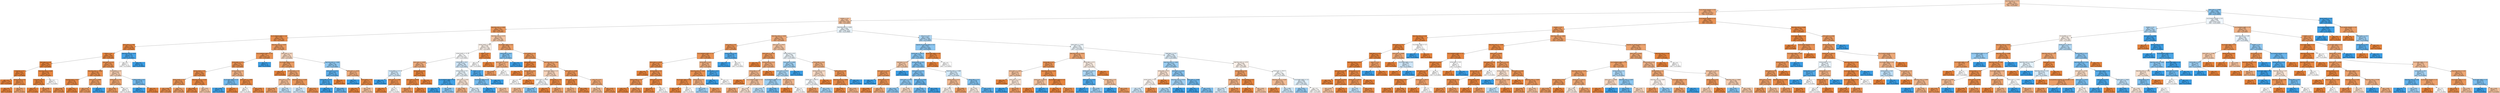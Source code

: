 digraph Tree {
node [shape=box, style="filled", color="black", fontname="helvetica"] ;
edge [fontname="helvetica"] ;
0 [label="lead_time_norm <= 0.771\ngini = 0.44\nsamples = 20313\nvalue = [13686, 6627]\nclass = no_of_adults", fillcolor="#f2be99"] ;
1 [label="no_of_special_requests <= 0.5\ngini = 0.356\nsamples = 16323\nvalue = [12544, 3779]\nclass = no_of_adults", fillcolor="#eda775"] ;
0 -> 1 [labeldistance=2.5, labelangle=45, headlabel="True"] ;
2 [label="Aviation <= 0.5\ngini = 0.445\nsamples = 8516\nvalue = [5672, 2844]\nclass = no_of_adults", fillcolor="#f2c09c"] ;
1 -> 2 ;
3 [label="lead_time_norm <= 0.083\ngini = 0.247\nsamples = 4307\nvalue = [3685, 622]\nclass = no_of_adults", fillcolor="#e9965a"] ;
2 -> 3 ;
4 [label="no_of_weekend_nights <= 0.5\ngini = 0.163\nsamples = 3397\nvalue = [3093, 304]\nclass = no_of_adults", fillcolor="#e88d4c"] ;
3 -> 4 ;
5 [label="price_norm <= 2.795\ngini = 0.075\nsamples = 1986\nvalue = [1908, 78]\nclass = no_of_adults", fillcolor="#e68641"] ;
4 -> 5 ;
6 [label="Online <= 0.5\ngini = 0.06\nsamples = 1968\nvalue = [1907, 61]\nclass = no_of_adults", fillcolor="#e6853f"] ;
5 -> 6 ;
7 [label="room_type_4 <= 0.5\ngini = 0.004\nsamples = 1433\nvalue = [1430, 3]\nclass = no_of_adults", fillcolor="#e58139"] ;
6 -> 7 ;
8 [label="Corporate <= 0.5\ngini = 0.001\nsamples = 1347\nvalue = [1346, 1]\nclass = no_of_adults", fillcolor="#e58139"] ;
7 -> 8 ;
9 [label="gini = 0.0\nsamples = 1332\nvalue = [1332, 0]\nclass = no_of_adults", fillcolor="#e58139"] ;
8 -> 9 ;
10 [label="arrival_month <= 4.5\ngini = 0.124\nsamples = 15\nvalue = [14, 1]\nclass = no_of_adults", fillcolor="#e78a47"] ;
8 -> 10 ;
11 [label="gini = 0.0\nsamples = 10\nvalue = [10, 0]\nclass = no_of_adults", fillcolor="#e58139"] ;
10 -> 11 ;
12 [label="gini = 0.32\nsamples = 5\nvalue = [4, 1]\nclass = no_of_adults", fillcolor="#eca06a"] ;
10 -> 12 ;
13 [label="lead_time_norm <= 0.048\ngini = 0.045\nsamples = 86\nvalue = [84, 2]\nclass = no_of_adults", fillcolor="#e6843e"] ;
7 -> 13 ;
14 [label="Corporate <= 0.5\ngini = 0.024\nsamples = 84\nvalue = [83, 1]\nclass = no_of_adults", fillcolor="#e5833b"] ;
13 -> 14 ;
15 [label="gini = 0.0\nsamples = 75\nvalue = [75, 0]\nclass = no_of_adults", fillcolor="#e58139"] ;
14 -> 15 ;
16 [label="gini = 0.198\nsamples = 9\nvalue = [8, 1]\nclass = no_of_adults", fillcolor="#e89152"] ;
14 -> 16 ;
17 [label="gini = 0.5\nsamples = 2\nvalue = [1, 1]\nclass = no_of_adults", fillcolor="#ffffff"] ;
13 -> 17 ;
18 [label="room_type_4 <= 0.5\ngini = 0.193\nsamples = 535\nvalue = [477, 58]\nclass = no_of_adults", fillcolor="#e89051"] ;
6 -> 18 ;
19 [label="lead_time_norm <= -0.804\ngini = 0.166\nsamples = 503\nvalue = [457, 46]\nclass = no_of_adults", fillcolor="#e88e4d"] ;
18 -> 19 ;
20 [label="repeated_guest <= 0.5\ngini = 0.105\nsamples = 358\nvalue = [338, 20]\nclass = no_of_adults", fillcolor="#e78845"] ;
19 -> 20 ;
21 [label="gini = 0.146\nsamples = 253\nvalue = [233, 20]\nclass = no_of_adults", fillcolor="#e78c4a"] ;
20 -> 21 ;
22 [label="gini = 0.0\nsamples = 105\nvalue = [105, 0]\nclass = no_of_adults", fillcolor="#e58139"] ;
20 -> 22 ;
23 [label="price_norm <= 0.899\ngini = 0.294\nsamples = 145\nvalue = [119, 26]\nclass = no_of_adults", fillcolor="#eb9d64"] ;
19 -> 23 ;
24 [label="gini = 0.271\nsamples = 142\nvalue = [119, 23]\nclass = no_of_adults", fillcolor="#ea995f"] ;
23 -> 24 ;
25 [label="gini = 0.0\nsamples = 3\nvalue = [0, 3]\nclass = no_of_children", fillcolor="#399de5"] ;
23 -> 25 ;
26 [label="no_of_adults <= 1.5\ngini = 0.469\nsamples = 32\nvalue = [20, 12]\nclass = no_of_adults", fillcolor="#f5cdb0"] ;
18 -> 26 ;
27 [label="arrival_date <= 17.0\ngini = 0.34\nsamples = 23\nvalue = [18, 5]\nclass = no_of_adults", fillcolor="#eca470"] ;
26 -> 27 ;
28 [label="gini = 0.266\nsamples = 19\nvalue = [16, 3]\nclass = no_of_adults", fillcolor="#ea995e"] ;
27 -> 28 ;
29 [label="gini = 0.5\nsamples = 4\nvalue = [2, 2]\nclass = no_of_adults", fillcolor="#ffffff"] ;
27 -> 29 ;
30 [label="arrival_month <= 6.5\ngini = 0.346\nsamples = 9\nvalue = [2, 7]\nclass = no_of_children", fillcolor="#72b9ec"] ;
26 -> 30 ;
31 [label="gini = 0.0\nsamples = 7\nvalue = [0, 7]\nclass = no_of_children", fillcolor="#399de5"] ;
30 -> 31 ;
32 [label="gini = 0.0\nsamples = 2\nvalue = [2, 0]\nclass = no_of_adults", fillcolor="#e58139"] ;
30 -> 32 ;
33 [label="lead_time_norm <= -0.74\ngini = 0.105\nsamples = 18\nvalue = [1, 17]\nclass = no_of_children", fillcolor="#45a3e7"] ;
5 -> 33 ;
34 [label="gini = 0.5\nsamples = 2\nvalue = [1, 1]\nclass = no_of_adults", fillcolor="#ffffff"] ;
33 -> 34 ;
35 [label="gini = 0.0\nsamples = 16\nvalue = [0, 16]\nclass = no_of_children", fillcolor="#399de5"] ;
33 -> 35 ;
36 [label="lead_time_norm <= -0.197\ngini = 0.269\nsamples = 1411\nvalue = [1185, 226]\nclass = no_of_adults", fillcolor="#ea995f"] ;
4 -> 36 ;
37 [label="no_of_weekend_nights <= 4.5\ngini = 0.2\nsamples = 1179\nvalue = [1046, 133]\nclass = no_of_adults", fillcolor="#e89152"] ;
36 -> 37 ;
38 [label="arrival_date <= 27.5\ngini = 0.191\nsamples = 1171\nvalue = [1046, 125]\nclass = no_of_adults", fillcolor="#e89051"] ;
37 -> 38 ;
39 [label="arrival_month <= 9.5\ngini = 0.162\nsamples = 1058\nvalue = [964, 94]\nclass = no_of_adults", fillcolor="#e88d4c"] ;
38 -> 39 ;
40 [label="arrival_month <= 7.5\ngini = 0.214\nsamples = 606\nvalue = [532, 74]\nclass = no_of_adults", fillcolor="#e99355"] ;
39 -> 40 ;
41 [label="gini = 0.164\nsamples = 399\nvalue = [363, 36]\nclass = no_of_adults", fillcolor="#e88d4d"] ;
40 -> 41 ;
42 [label="gini = 0.3\nsamples = 207\nvalue = [169, 38]\nclass = no_of_adults", fillcolor="#eb9d66"] ;
40 -> 42 ;
43 [label="lead_time_norm <= -0.232\ngini = 0.085\nsamples = 452\nvalue = [432, 20]\nclass = no_of_adults", fillcolor="#e68742"] ;
39 -> 43 ;
44 [label="gini = 0.062\nsamples = 435\nvalue = [421, 14]\nclass = no_of_adults", fillcolor="#e68540"] ;
43 -> 44 ;
45 [label="gini = 0.457\nsamples = 17\nvalue = [11, 6]\nclass = no_of_adults", fillcolor="#f3c6a5"] ;
43 -> 45 ;
46 [label="arrival_month <= 2.5\ngini = 0.398\nsamples = 113\nvalue = [82, 31]\nclass = no_of_adults", fillcolor="#efb184"] ;
38 -> 46 ;
47 [label="no_of_week_nights <= 1.5\ngini = 0.353\nsamples = 35\nvalue = [8, 27]\nclass = no_of_children", fillcolor="#74baed"] ;
46 -> 47 ;
48 [label="gini = 0.069\nsamples = 28\nvalue = [1, 27]\nclass = no_of_children", fillcolor="#40a1e6"] ;
47 -> 48 ;
49 [label="gini = 0.0\nsamples = 7\nvalue = [7, 0]\nclass = no_of_adults", fillcolor="#e58139"] ;
47 -> 49 ;
50 [label="price_norm <= -1.829\ngini = 0.097\nsamples = 78\nvalue = [74, 4]\nclass = no_of_adults", fillcolor="#e68844"] ;
46 -> 50 ;
51 [label="gini = 0.5\nsamples = 2\nvalue = [1, 1]\nclass = no_of_adults", fillcolor="#ffffff"] ;
50 -> 51 ;
52 [label="gini = 0.076\nsamples = 76\nvalue = [73, 3]\nclass = no_of_adults", fillcolor="#e68641"] ;
50 -> 52 ;
53 [label="gini = 0.0\nsamples = 8\nvalue = [0, 8]\nclass = no_of_children", fillcolor="#399de5"] ;
37 -> 53 ;
54 [label="price_norm <= -0.1\ngini = 0.48\nsamples = 232\nvalue = [139, 93]\nclass = no_of_adults", fillcolor="#f6d5bd"] ;
36 -> 54 ;
55 [label="no_of_week_nights <= 1.5\ngini = 0.288\nsamples = 132\nvalue = [109, 23]\nclass = no_of_adults", fillcolor="#ea9c63"] ;
54 -> 55 ;
56 [label="gini = 0.0\nsamples = 24\nvalue = [24, 0]\nclass = no_of_adults", fillcolor="#e58139"] ;
55 -> 56 ;
57 [label="arrival_month <= 4.5\ngini = 0.335\nsamples = 108\nvalue = [85, 23]\nclass = no_of_adults", fillcolor="#eca36f"] ;
55 -> 57 ;
58 [label="price_norm <= -0.72\ngini = 0.434\nsamples = 44\nvalue = [30, 14]\nclass = no_of_adults", fillcolor="#f1bc95"] ;
57 -> 58 ;
59 [label="gini = 0.285\nsamples = 29\nvalue = [24, 5]\nclass = no_of_adults", fillcolor="#ea9b62"] ;
58 -> 59 ;
60 [label="gini = 0.48\nsamples = 15\nvalue = [6, 9]\nclass = no_of_children", fillcolor="#bddef6"] ;
58 -> 60 ;
61 [label="lead_time_norm <= -0.139\ngini = 0.242\nsamples = 64\nvalue = [55, 9]\nclass = no_of_adults", fillcolor="#e99659"] ;
57 -> 61 ;
62 [label="gini = 0.49\nsamples = 7\nvalue = [3, 4]\nclass = no_of_children", fillcolor="#cee6f8"] ;
61 -> 62 ;
63 [label="gini = 0.16\nsamples = 57\nvalue = [52, 5]\nclass = no_of_adults", fillcolor="#e88d4c"] ;
61 -> 63 ;
64 [label="lead_time_norm <= -0.081\ngini = 0.42\nsamples = 100\nvalue = [30, 70]\nclass = no_of_children", fillcolor="#8ec7f0"] ;
54 -> 64 ;
65 [label="price_norm <= 0.721\ngini = 0.266\nsamples = 76\nvalue = [12, 64]\nclass = no_of_children", fillcolor="#5eafea"] ;
64 -> 65 ;
66 [label="arrival_date <= 12.5\ngini = 0.134\nsamples = 69\nvalue = [5, 64]\nclass = no_of_children", fillcolor="#48a5e7"] ;
65 -> 66 ;
67 [label="gini = 0.0\nsamples = 40\nvalue = [0, 40]\nclass = no_of_children", fillcolor="#399de5"] ;
66 -> 67 ;
68 [label="gini = 0.285\nsamples = 29\nvalue = [5, 24]\nclass = no_of_children", fillcolor="#62b1ea"] ;
66 -> 68 ;
69 [label="gini = 0.0\nsamples = 7\nvalue = [7, 0]\nclass = no_of_adults", fillcolor="#e58139"] ;
65 -> 69 ;
70 [label="price_norm <= -0.078\ngini = 0.375\nsamples = 24\nvalue = [18, 6]\nclass = no_of_adults", fillcolor="#eeab7b"] ;
64 -> 70 ;
71 [label="gini = 0.0\nsamples = 5\nvalue = [0, 5]\nclass = no_of_children", fillcolor="#399de5"] ;
70 -> 71 ;
72 [label="no_of_adults <= 2.5\ngini = 0.1\nsamples = 19\nvalue = [18, 1]\nclass = no_of_adults", fillcolor="#e68844"] ;
70 -> 72 ;
73 [label="gini = 0.0\nsamples = 16\nvalue = [16, 0]\nclass = no_of_adults", fillcolor="#e58139"] ;
72 -> 73 ;
74 [label="gini = 0.444\nsamples = 3\nvalue = [2, 1]\nclass = no_of_adults", fillcolor="#f2c09c"] ;
72 -> 74 ;
75 [label="lead_time_norm <= 0.374\ngini = 0.455\nsamples = 910\nvalue = [592, 318]\nclass = no_of_adults", fillcolor="#f3c5a3"] ;
3 -> 75 ;
76 [label="arrival_month <= 10.5\ngini = 0.498\nsamples = 525\nvalue = [277, 248]\nclass = no_of_adults", fillcolor="#fcf2ea"] ;
75 -> 76 ;
77 [label="arrival_month <= 3.5\ngini = 0.5\nsamples = 491\nvalue = [244, 247]\nclass = no_of_children", fillcolor="#fdfeff"] ;
76 -> 77 ;
78 [label="price_norm <= -0.855\ngini = 0.38\nsamples = 102\nvalue = [76, 26]\nclass = no_of_adults", fillcolor="#eeac7d"] ;
77 -> 78 ;
79 [label="no_of_adults <= 1.5\ngini = 0.491\nsamples = 44\nvalue = [19, 25]\nclass = no_of_children", fillcolor="#cfe7f9"] ;
78 -> 79 ;
80 [label="gini = 0.0\nsamples = 23\nvalue = [0, 23]\nclass = no_of_children", fillcolor="#399de5"] ;
79 -> 80 ;
81 [label="price_norm <= -1.046\ngini = 0.172\nsamples = 21\nvalue = [19, 2]\nclass = no_of_adults", fillcolor="#e88e4e"] ;
79 -> 81 ;
82 [label="gini = 0.0\nsamples = 17\nvalue = [17, 0]\nclass = no_of_adults", fillcolor="#e58139"] ;
81 -> 82 ;
83 [label="gini = 0.5\nsamples = 4\nvalue = [2, 2]\nclass = no_of_adults", fillcolor="#ffffff"] ;
81 -> 83 ;
84 [label="arrival_date <= 20.5\ngini = 0.034\nsamples = 58\nvalue = [57, 1]\nclass = no_of_adults", fillcolor="#e5833c"] ;
78 -> 84 ;
85 [label="price_norm <= -0.663\ngini = 0.077\nsamples = 25\nvalue = [24, 1]\nclass = no_of_adults", fillcolor="#e68641"] ;
84 -> 85 ;
86 [label="gini = 0.245\nsamples = 7\nvalue = [6, 1]\nclass = no_of_adults", fillcolor="#e9965a"] ;
85 -> 86 ;
87 [label="gini = 0.0\nsamples = 18\nvalue = [18, 0]\nclass = no_of_adults", fillcolor="#e58139"] ;
85 -> 87 ;
88 [label="gini = 0.0\nsamples = 33\nvalue = [33, 0]\nclass = no_of_adults", fillcolor="#e58139"] ;
84 -> 88 ;
89 [label="arrival_date <= 29.5\ngini = 0.491\nsamples = 389\nvalue = [168, 221]\nclass = no_of_children", fillcolor="#d0e7f9"] ;
77 -> 89 ;
90 [label="arrival_month <= 4.5\ngini = 0.499\nsamples = 347\nvalue = [164, 183]\nclass = no_of_children", fillcolor="#eaf5fc"] ;
89 -> 90 ;
91 [label="no_of_weekend_nights <= 0.5\ngini = 0.068\nsamples = 57\nvalue = [2, 55]\nclass = no_of_children", fillcolor="#40a1e6"] ;
90 -> 91 ;
92 [label="gini = 0.0\nsamples = 50\nvalue = [0, 50]\nclass = no_of_children", fillcolor="#399de5"] ;
91 -> 92 ;
93 [label="gini = 0.408\nsamples = 7\nvalue = [2, 5]\nclass = no_of_children", fillcolor="#88c4ef"] ;
91 -> 93 ;
94 [label="price_norm <= -0.35\ngini = 0.493\nsamples = 290\nvalue = [162, 128]\nclass = no_of_adults", fillcolor="#fae5d5"] ;
90 -> 94 ;
95 [label="gini = 0.388\nsamples = 110\nvalue = [81, 29]\nclass = no_of_adults", fillcolor="#eeae80"] ;
94 -> 95 ;
96 [label="gini = 0.495\nsamples = 180\nvalue = [81, 99]\nclass = no_of_children", fillcolor="#dbedfa"] ;
94 -> 96 ;
97 [label="Online <= 0.5\ngini = 0.172\nsamples = 42\nvalue = [4, 38]\nclass = no_of_children", fillcolor="#4ea7e8"] ;
89 -> 97 ;
98 [label="no_of_week_nights <= 2.5\ngini = 0.36\nsamples = 17\nvalue = [4, 13]\nclass = no_of_children", fillcolor="#76bbed"] ;
97 -> 98 ;
99 [label="gini = 0.0\nsamples = 11\nvalue = [0, 11]\nclass = no_of_children", fillcolor="#399de5"] ;
98 -> 99 ;
100 [label="gini = 0.444\nsamples = 6\nvalue = [4, 2]\nclass = no_of_adults", fillcolor="#f2c09c"] ;
98 -> 100 ;
101 [label="gini = 0.0\nsamples = 25\nvalue = [0, 25]\nclass = no_of_children", fillcolor="#399de5"] ;
97 -> 101 ;
102 [label="Offline <= 0.5\ngini = 0.057\nsamples = 34\nvalue = [33, 1]\nclass = no_of_adults", fillcolor="#e6853f"] ;
76 -> 102 ;
103 [label="gini = 0.5\nsamples = 2\nvalue = [1, 1]\nclass = no_of_adults", fillcolor="#ffffff"] ;
102 -> 103 ;
104 [label="gini = 0.0\nsamples = 32\nvalue = [32, 0]\nclass = no_of_adults", fillcolor="#e58139"] ;
102 -> 104 ;
105 [label="no_of_week_nights <= 0.5\ngini = 0.298\nsamples = 385\nvalue = [315, 70]\nclass = no_of_adults", fillcolor="#eb9d65"] ;
75 -> 105 ;
106 [label="arrival_date <= 22.0\ngini = 0.386\nsamples = 23\nvalue = [6, 17]\nclass = no_of_children", fillcolor="#7fc0ee"] ;
105 -> 106 ;
107 [label="price_norm <= -0.272\ngini = 0.375\nsamples = 8\nvalue = [6, 2]\nclass = no_of_adults", fillcolor="#eeab7b"] ;
106 -> 107 ;
108 [label="gini = 0.278\nsamples = 6\nvalue = [5, 1]\nclass = no_of_adults", fillcolor="#ea9a61"] ;
107 -> 108 ;
109 [label="gini = 0.5\nsamples = 2\nvalue = [1, 1]\nclass = no_of_adults", fillcolor="#ffffff"] ;
107 -> 109 ;
110 [label="gini = 0.0\nsamples = 15\nvalue = [0, 15]\nclass = no_of_children", fillcolor="#399de5"] ;
106 -> 110 ;
111 [label="no_of_adults <= 1.5\ngini = 0.25\nsamples = 362\nvalue = [309, 53]\nclass = no_of_adults", fillcolor="#e9975b"] ;
105 -> 111 ;
112 [label="arrival_date <= 27.5\ngini = 0.019\nsamples = 104\nvalue = [103, 1]\nclass = no_of_adults", fillcolor="#e5823b"] ;
111 -> 112 ;
113 [label="gini = 0.0\nsamples = 97\nvalue = [97, 0]\nclass = no_of_adults", fillcolor="#e58139"] ;
112 -> 113 ;
114 [label="arrival_date <= 28.5\ngini = 0.245\nsamples = 7\nvalue = [6, 1]\nclass = no_of_adults", fillcolor="#e9965a"] ;
112 -> 114 ;
115 [label="gini = 0.5\nsamples = 2\nvalue = [1, 1]\nclass = no_of_adults", fillcolor="#ffffff"] ;
114 -> 115 ;
116 [label="gini = 0.0\nsamples = 5\nvalue = [5, 0]\nclass = no_of_adults", fillcolor="#e58139"] ;
114 -> 116 ;
117 [label="lead_time_norm <= 0.468\ngini = 0.322\nsamples = 258\nvalue = [206, 52]\nclass = no_of_adults", fillcolor="#eca16b"] ;
111 -> 117 ;
118 [label="no_of_week_nights <= 2.5\ngini = 0.478\nsamples = 66\nvalue = [40, 26]\nclass = no_of_adults", fillcolor="#f6d3ba"] ;
117 -> 118 ;
119 [label="price_norm <= -0.442\ngini = 0.5\nsamples = 49\nvalue = [24, 25]\nclass = no_of_children", fillcolor="#f7fbfe"] ;
118 -> 119 ;
120 [label="gini = 0.426\nsamples = 26\nvalue = [18, 8]\nclass = no_of_adults", fillcolor="#f1b991"] ;
119 -> 120 ;
121 [label="gini = 0.386\nsamples = 23\nvalue = [6, 17]\nclass = no_of_children", fillcolor="#7fc0ee"] ;
119 -> 121 ;
122 [label="arrival_date <= 17.0\ngini = 0.111\nsamples = 17\nvalue = [16, 1]\nclass = no_of_adults", fillcolor="#e78945"] ;
118 -> 122 ;
123 [label="gini = 0.0\nsamples = 12\nvalue = [12, 0]\nclass = no_of_adults", fillcolor="#e58139"] ;
122 -> 123 ;
124 [label="gini = 0.32\nsamples = 5\nvalue = [4, 1]\nclass = no_of_adults", fillcolor="#eca06a"] ;
122 -> 124 ;
125 [label="price_norm <= -0.388\ngini = 0.234\nsamples = 192\nvalue = [166, 26]\nclass = no_of_adults", fillcolor="#e99558"] ;
117 -> 125 ;
126 [label="room_type_1 <= 0.5\ngini = 0.096\nsamples = 99\nvalue = [94, 5]\nclass = no_of_adults", fillcolor="#e68844"] ;
125 -> 126 ;
127 [label="gini = 0.375\nsamples = 8\nvalue = [6, 2]\nclass = no_of_adults", fillcolor="#eeab7b"] ;
126 -> 127 ;
128 [label="gini = 0.064\nsamples = 91\nvalue = [88, 3]\nclass = no_of_adults", fillcolor="#e68540"] ;
126 -> 128 ;
129 [label="price_34 <= 0.5\ngini = 0.35\nsamples = 93\nvalue = [72, 21]\nclass = no_of_adults", fillcolor="#eda673"] ;
125 -> 129 ;
130 [label="gini = 0.436\nsamples = 56\nvalue = [38, 18]\nclass = no_of_adults", fillcolor="#f1bd97"] ;
129 -> 130 ;
131 [label="gini = 0.149\nsamples = 37\nvalue = [34, 3]\nclass = no_of_adults", fillcolor="#e78c4a"] ;
129 -> 131 ;
132 [label="lead_time_norm <= -0.839\ngini = 0.498\nsamples = 4209\nvalue = [1987, 2222]\nclass = no_of_children", fillcolor="#eaf5fc"] ;
2 -> 132 ;
133 [label="lead_time_norm <= -0.955\ngini = 0.362\nsamples = 1101\nvalue = [840, 261]\nclass = no_of_adults", fillcolor="#eda877"] ;
132 -> 133 ;
134 [label="price_norm <= 2.8\ngini = 0.221\nsamples = 537\nvalue = [469, 68]\nclass = no_of_adults", fillcolor="#e99356"] ;
133 -> 134 ;
135 [label="no_of_weekend_nights <= 1.5\ngini = 0.201\nsamples = 528\nvalue = [468, 60]\nclass = no_of_adults", fillcolor="#e89152"] ;
134 -> 135 ;
136 [label="price_norm <= -0.815\ngini = 0.159\nsamples = 447\nvalue = [408, 39]\nclass = no_of_adults", fillcolor="#e78d4c"] ;
135 -> 136 ;
137 [label="gini = 0.0\nsamples = 58\nvalue = [58, 0]\nclass = no_of_adults", fillcolor="#e58139"] ;
136 -> 137 ;
138 [label="arrival_month <= 9.5\ngini = 0.18\nsamples = 389\nvalue = [350, 39]\nclass = no_of_adults", fillcolor="#e88f4f"] ;
136 -> 138 ;
139 [label="arrival_month <= 1.5\ngini = 0.204\nsamples = 312\nvalue = [276, 36]\nclass = no_of_adults", fillcolor="#e89153"] ;
138 -> 139 ;
140 [label="gini = 0.0\nsamples = 29\nvalue = [29, 0]\nclass = no_of_adults", fillcolor="#e58139"] ;
139 -> 140 ;
141 [label="gini = 0.222\nsamples = 283\nvalue = [247, 36]\nclass = no_of_adults", fillcolor="#e99356"] ;
139 -> 141 ;
142 [label="price_norm <= 2.111\ngini = 0.075\nsamples = 77\nvalue = [74, 3]\nclass = no_of_adults", fillcolor="#e68641"] ;
138 -> 142 ;
143 [label="gini = 0.052\nsamples = 75\nvalue = [73, 2]\nclass = no_of_adults", fillcolor="#e6843e"] ;
142 -> 143 ;
144 [label="gini = 0.5\nsamples = 2\nvalue = [1, 1]\nclass = no_of_adults", fillcolor="#ffffff"] ;
142 -> 144 ;
145 [label="arrival_date <= 26.5\ngini = 0.384\nsamples = 81\nvalue = [60, 21]\nclass = no_of_adults", fillcolor="#eead7e"] ;
135 -> 145 ;
146 [label="lead_time_norm <= -0.967\ngini = 0.19\nsamples = 66\nvalue = [59, 7]\nclass = no_of_adults", fillcolor="#e89050"] ;
145 -> 146 ;
147 [label="no_of_week_nights <= 4.5\ngini = 0.113\nsamples = 50\nvalue = [47, 3]\nclass = no_of_adults", fillcolor="#e78946"] ;
146 -> 147 ;
148 [label="gini = 0.043\nsamples = 46\nvalue = [45, 1]\nclass = no_of_adults", fillcolor="#e6843d"] ;
147 -> 148 ;
149 [label="gini = 0.5\nsamples = 4\nvalue = [2, 2]\nclass = no_of_adults", fillcolor="#ffffff"] ;
147 -> 149 ;
150 [label="arrival_date <= 7.5\ngini = 0.375\nsamples = 16\nvalue = [12, 4]\nclass = no_of_adults", fillcolor="#eeab7b"] ;
146 -> 150 ;
151 [label="gini = 0.444\nsamples = 3\nvalue = [1, 2]\nclass = no_of_children", fillcolor="#9ccef2"] ;
150 -> 151 ;
152 [label="gini = 0.26\nsamples = 13\nvalue = [11, 2]\nclass = no_of_adults", fillcolor="#ea985d"] ;
150 -> 152 ;
153 [label="arrival_date <= 28.5\ngini = 0.124\nsamples = 15\nvalue = [1, 14]\nclass = no_of_children", fillcolor="#47a4e7"] ;
145 -> 153 ;
154 [label="gini = 0.0\nsamples = 13\nvalue = [0, 13]\nclass = no_of_children", fillcolor="#399de5"] ;
153 -> 154 ;
155 [label="gini = 0.5\nsamples = 2\nvalue = [1, 1]\nclass = no_of_adults", fillcolor="#ffffff"] ;
153 -> 155 ;
156 [label="arrival_month <= 9.5\ngini = 0.198\nsamples = 9\nvalue = [1, 8]\nclass = no_of_children", fillcolor="#52a9e8"] ;
134 -> 156 ;
157 [label="gini = 0.0\nsamples = 7\nvalue = [0, 7]\nclass = no_of_children", fillcolor="#399de5"] ;
156 -> 157 ;
158 [label="gini = 0.5\nsamples = 2\nvalue = [1, 1]\nclass = no_of_adults", fillcolor="#ffffff"] ;
156 -> 158 ;
159 [label="price_norm <= -0.077\ngini = 0.45\nsamples = 564\nvalue = [371, 193]\nclass = no_of_adults", fillcolor="#f3c3a0"] ;
133 -> 159 ;
160 [label="price_norm <= -0.713\ngini = 0.259\nsamples = 275\nvalue = [233, 42]\nclass = no_of_adults", fillcolor="#ea985d"] ;
159 -> 160 ;
161 [label="gini = 0.0\nsamples = 99\nvalue = [99, 0]\nclass = no_of_adults", fillcolor="#e58139"] ;
160 -> 161 ;
162 [label="arrival_month <= 11.5\ngini = 0.363\nsamples = 176\nvalue = [134, 42]\nclass = no_of_adults", fillcolor="#eda877"] ;
160 -> 162 ;
163 [label="arrival_date <= 3.5\ngini = 0.417\nsamples = 142\nvalue = [100, 42]\nclass = no_of_adults", fillcolor="#f0b68c"] ;
162 -> 163 ;
164 [label="gini = 0.0\nsamples = 18\nvalue = [18, 0]\nclass = no_of_adults", fillcolor="#e58139"] ;
163 -> 164 ;
165 [label="no_of_weekend_nights <= 0.5\ngini = 0.448\nsamples = 124\nvalue = [82, 42]\nclass = no_of_adults", fillcolor="#f2c29e"] ;
163 -> 165 ;
166 [label="gini = 0.358\nsamples = 60\nvalue = [46, 14]\nclass = no_of_adults", fillcolor="#eda775"] ;
165 -> 166 ;
167 [label="gini = 0.492\nsamples = 64\nvalue = [36, 28]\nclass = no_of_adults", fillcolor="#f9e3d3"] ;
165 -> 167 ;
168 [label="gini = 0.0\nsamples = 34\nvalue = [34, 0]\nclass = no_of_adults", fillcolor="#e58139"] ;
162 -> 168 ;
169 [label="arrival_month <= 8.5\ngini = 0.499\nsamples = 289\nvalue = [138, 151]\nclass = no_of_children", fillcolor="#eef7fd"] ;
159 -> 169 ;
170 [label="price_norm <= 2.909\ngini = 0.449\nsamples = 188\nvalue = [64, 124]\nclass = no_of_children", fillcolor="#9fd0f2"] ;
169 -> 170 ;
171 [label="price_norm <= 1.963\ngini = 0.459\nsamples = 179\nvalue = [64, 115]\nclass = no_of_children", fillcolor="#a7d4f3"] ;
170 -> 171 ;
172 [label="no_of_weekend_nights <= 1.5\ngini = 0.447\nsamples = 169\nvalue = [57, 112]\nclass = no_of_children", fillcolor="#9ecff2"] ;
171 -> 172 ;
173 [label="gini = 0.474\nsamples = 127\nvalue = [49, 78]\nclass = no_of_children", fillcolor="#b5dbf5"] ;
172 -> 173 ;
174 [label="gini = 0.308\nsamples = 42\nvalue = [8, 34]\nclass = no_of_children", fillcolor="#68b4eb"] ;
172 -> 174 ;
175 [label="no_of_adults <= 2.5\ngini = 0.42\nsamples = 10\nvalue = [7, 3]\nclass = no_of_adults", fillcolor="#f0b78e"] ;
171 -> 175 ;
176 [label="gini = 0.0\nsamples = 4\nvalue = [4, 0]\nclass = no_of_adults", fillcolor="#e58139"] ;
175 -> 176 ;
177 [label="gini = 0.5\nsamples = 6\nvalue = [3, 3]\nclass = no_of_adults", fillcolor="#ffffff"] ;
175 -> 177 ;
178 [label="gini = 0.0\nsamples = 9\nvalue = [0, 9]\nclass = no_of_children", fillcolor="#399de5"] ;
170 -> 178 ;
179 [label="arrival_date <= 14.0\ngini = 0.392\nsamples = 101\nvalue = [74, 27]\nclass = no_of_adults", fillcolor="#eeaf81"] ;
169 -> 179 ;
180 [label="arrival_month <= 11.5\ngini = 0.484\nsamples = 51\nvalue = [30, 21]\nclass = no_of_adults", fillcolor="#f7d9c4"] ;
179 -> 180 ;
181 [label="arrival_year <= 2017.5\ngini = 0.5\nsamples = 41\nvalue = [20, 21]\nclass = no_of_children", fillcolor="#f6fafe"] ;
180 -> 181 ;
182 [label="gini = 0.278\nsamples = 12\nvalue = [10, 2]\nclass = no_of_adults", fillcolor="#ea9a61"] ;
181 -> 182 ;
183 [label="gini = 0.452\nsamples = 29\nvalue = [10, 19]\nclass = no_of_children", fillcolor="#a1d1f3"] ;
181 -> 183 ;
184 [label="gini = 0.0\nsamples = 10\nvalue = [10, 0]\nclass = no_of_adults", fillcolor="#e58139"] ;
180 -> 184 ;
185 [label="price_norm <= 3.38\ngini = 0.211\nsamples = 50\nvalue = [44, 6]\nclass = no_of_adults", fillcolor="#e99254"] ;
179 -> 185 ;
186 [label="lead_time_norm <= -0.862\ngini = 0.153\nsamples = 48\nvalue = [44, 4]\nclass = no_of_adults", fillcolor="#e78c4b"] ;
185 -> 186 ;
187 [label="gini = 0.053\nsamples = 37\nvalue = [36, 1]\nclass = no_of_adults", fillcolor="#e6843e"] ;
186 -> 187 ;
188 [label="gini = 0.397\nsamples = 11\nvalue = [8, 3]\nclass = no_of_adults", fillcolor="#efb083"] ;
186 -> 188 ;
189 [label="gini = 0.0\nsamples = 2\nvalue = [0, 2]\nclass = no_of_children", fillcolor="#399de5"] ;
185 -> 189 ;
190 [label="price_12 <= 0.5\ngini = 0.466\nsamples = 3108\nvalue = [1147, 1961]\nclass = no_of_children", fillcolor="#add6f4"] ;
132 -> 190 ;
191 [label="required_car_parking_space <= 0.5\ngini = 0.413\nsamples = 1813\nvalue = [528, 1285]\nclass = no_of_children", fillcolor="#8ac5f0"] ;
190 -> 191 ;
192 [label="arrival_year <= 2017.5\ngini = 0.401\nsamples = 1777\nvalue = [493, 1284]\nclass = no_of_children", fillcolor="#85c3ef"] ;
191 -> 192 ;
193 [label="meal_type_2 <= 0.5\ngini = 0.457\nsamples = 65\nvalue = [42, 23]\nclass = no_of_adults", fillcolor="#f3c6a5"] ;
192 -> 193 ;
194 [label="price_norm <= -0.027\ngini = 0.245\nsamples = 49\nvalue = [42, 7]\nclass = no_of_adults", fillcolor="#e9965a"] ;
193 -> 194 ;
195 [label="gini = 0.0\nsamples = 2\nvalue = [0, 2]\nclass = no_of_children", fillcolor="#399de5"] ;
194 -> 195 ;
196 [label="arrival_date <= 17.5\ngini = 0.19\nsamples = 47\nvalue = [42, 5]\nclass = no_of_adults", fillcolor="#e89051"] ;
194 -> 196 ;
197 [label="gini = 0.064\nsamples = 30\nvalue = [29, 1]\nclass = no_of_adults", fillcolor="#e68540"] ;
196 -> 197 ;
198 [label="gini = 0.36\nsamples = 17\nvalue = [13, 4]\nclass = no_of_adults", fillcolor="#eda876"] ;
196 -> 198 ;
199 [label="gini = 0.0\nsamples = 16\nvalue = [0, 16]\nclass = no_of_children", fillcolor="#399de5"] ;
193 -> 199 ;
200 [label="arrival_month <= 10.5\ngini = 0.388\nsamples = 1712\nvalue = [451, 1261]\nclass = no_of_children", fillcolor="#80c0ee"] ;
192 -> 200 ;
201 [label="price_norm <= 0.775\ngini = 0.374\nsamples = 1579\nvalue = [393, 1186]\nclass = no_of_children", fillcolor="#7bbdee"] ;
200 -> 201 ;
202 [label="price_norm <= 0.746\ngini = 0.42\nsamples = 831\nvalue = [249, 582]\nclass = no_of_children", fillcolor="#8ec7f0"] ;
201 -> 202 ;
203 [label="gini = 0.411\nsamples = 802\nvalue = [232, 570]\nclass = no_of_children", fillcolor="#8ac5f0"] ;
202 -> 203 ;
204 [label="gini = 0.485\nsamples = 29\nvalue = [17, 12]\nclass = no_of_adults", fillcolor="#f7dac5"] ;
202 -> 204 ;
205 [label="price_norm <= 2.618\ngini = 0.311\nsamples = 748\nvalue = [144, 604]\nclass = no_of_children", fillcolor="#68b4eb"] ;
201 -> 205 ;
206 [label="gini = 0.335\nsamples = 672\nvalue = [143, 529]\nclass = no_of_children", fillcolor="#6fb7ec"] ;
205 -> 206 ;
207 [label="gini = 0.026\nsamples = 76\nvalue = [1, 75]\nclass = no_of_children", fillcolor="#3c9ee5"] ;
205 -> 207 ;
208 [label="lead_time_norm <= -0.588\ngini = 0.492\nsamples = 133\nvalue = [58, 75]\nclass = no_of_children", fillcolor="#d2e9f9"] ;
200 -> 208 ;
209 [label="arrival_month <= 11.5\ngini = 0.426\nsamples = 52\nvalue = [36, 16]\nclass = no_of_adults", fillcolor="#f1b991"] ;
208 -> 209 ;
210 [label="gini = 0.499\nsamples = 23\nvalue = [12, 11]\nclass = no_of_adults", fillcolor="#fdf5ef"] ;
209 -> 210 ;
211 [label="gini = 0.285\nsamples = 29\nvalue = [24, 5]\nclass = no_of_adults", fillcolor="#ea9b62"] ;
209 -> 211 ;
212 [label="arrival_date <= 7.5\ngini = 0.396\nsamples = 81\nvalue = [22, 59]\nclass = no_of_children", fillcolor="#83c2ef"] ;
208 -> 212 ;
213 [label="gini = 0.497\nsamples = 28\nvalue = [15, 13]\nclass = no_of_adults", fillcolor="#fceee5"] ;
212 -> 213 ;
214 [label="gini = 0.229\nsamples = 53\nvalue = [7, 46]\nclass = no_of_children", fillcolor="#57ace9"] ;
212 -> 214 ;
215 [label="no_of_week_nights <= 4.5\ngini = 0.054\nsamples = 36\nvalue = [35, 1]\nclass = no_of_adults", fillcolor="#e6853f"] ;
191 -> 215 ;
216 [label="gini = 0.0\nsamples = 34\nvalue = [34, 0]\nclass = no_of_adults", fillcolor="#e58139"] ;
215 -> 216 ;
217 [label="gini = 0.5\nsamples = 2\nvalue = [1, 1]\nclass = no_of_adults", fillcolor="#ffffff"] ;
215 -> 217 ;
218 [label="price_norm <= -1.232\ngini = 0.499\nsamples = 1295\nvalue = [619, 676]\nclass = no_of_children", fillcolor="#eef7fd"] ;
190 -> 218 ;
219 [label="lead_time_norm <= -0.011\ngini = 0.346\nsamples = 90\nvalue = [70, 20]\nclass = no_of_adults", fillcolor="#eca572"] ;
218 -> 219 ;
220 [label="arrival_date <= 6.5\ngini = 0.219\nsamples = 64\nvalue = [56, 8]\nclass = no_of_adults", fillcolor="#e99355"] ;
219 -> 220 ;
221 [label="price_norm <= -2.405\ngini = 0.444\nsamples = 12\nvalue = [8, 4]\nclass = no_of_adults", fillcolor="#f2c09c"] ;
220 -> 221 ;
222 [label="gini = 0.0\nsamples = 3\nvalue = [3, 0]\nclass = no_of_adults", fillcolor="#e58139"] ;
221 -> 222 ;
223 [label="price_norm <= -1.57\ngini = 0.494\nsamples = 9\nvalue = [5, 4]\nclass = no_of_adults", fillcolor="#fae6d7"] ;
221 -> 223 ;
224 [label="gini = 0.0\nsamples = 3\nvalue = [0, 3]\nclass = no_of_children", fillcolor="#399de5"] ;
223 -> 224 ;
225 [label="gini = 0.278\nsamples = 6\nvalue = [5, 1]\nclass = no_of_adults", fillcolor="#ea9a61"] ;
223 -> 225 ;
226 [label="lead_time_norm <= -0.605\ngini = 0.142\nsamples = 52\nvalue = [48, 4]\nclass = no_of_adults", fillcolor="#e78c49"] ;
220 -> 226 ;
227 [label="arrival_year <= 2017.5\ngini = 0.444\nsamples = 9\nvalue = [6, 3]\nclass = no_of_adults", fillcolor="#f2c09c"] ;
226 -> 227 ;
228 [label="gini = 0.0\nsamples = 6\nvalue = [6, 0]\nclass = no_of_adults", fillcolor="#e58139"] ;
227 -> 228 ;
229 [label="gini = 0.0\nsamples = 3\nvalue = [0, 3]\nclass = no_of_children", fillcolor="#399de5"] ;
227 -> 229 ;
230 [label="no_of_weekend_nights <= 1.5\ngini = 0.045\nsamples = 43\nvalue = [42, 1]\nclass = no_of_adults", fillcolor="#e6843e"] ;
226 -> 230 ;
231 [label="gini = 0.0\nsamples = 30\nvalue = [30, 0]\nclass = no_of_adults", fillcolor="#e58139"] ;
230 -> 231 ;
232 [label="gini = 0.142\nsamples = 13\nvalue = [12, 1]\nclass = no_of_adults", fillcolor="#e78c49"] ;
230 -> 232 ;
233 [label="arrival_date <= 27.5\ngini = 0.497\nsamples = 26\nvalue = [14, 12]\nclass = no_of_adults", fillcolor="#fbede3"] ;
219 -> 233 ;
234 [label="arrival_year <= 2017.5\ngini = 0.465\nsamples = 19\nvalue = [7, 12]\nclass = no_of_children", fillcolor="#acd6f4"] ;
233 -> 234 ;
235 [label="price_norm <= -1.373\ngini = 0.18\nsamples = 10\nvalue = [1, 9]\nclass = no_of_children", fillcolor="#4fa8e8"] ;
234 -> 235 ;
236 [label="gini = 0.0\nsamples = 7\nvalue = [0, 7]\nclass = no_of_children", fillcolor="#399de5"] ;
235 -> 236 ;
237 [label="gini = 0.444\nsamples = 3\nvalue = [1, 2]\nclass = no_of_children", fillcolor="#9ccef2"] ;
235 -> 237 ;
238 [label="arrival_month <= 2.5\ngini = 0.444\nsamples = 9\nvalue = [6, 3]\nclass = no_of_adults", fillcolor="#f2c09c"] ;
234 -> 238 ;
239 [label="gini = 0.0\nsamples = 2\nvalue = [0, 2]\nclass = no_of_children", fillcolor="#399de5"] ;
238 -> 239 ;
240 [label="gini = 0.245\nsamples = 7\nvalue = [6, 1]\nclass = no_of_adults", fillcolor="#e9965a"] ;
238 -> 240 ;
241 [label="gini = 0.0\nsamples = 7\nvalue = [7, 0]\nclass = no_of_adults", fillcolor="#e58139"] ;
233 -> 241 ;
242 [label="meal_type_1 <= 0.5\ngini = 0.496\nsamples = 1205\nvalue = [549, 656]\nclass = no_of_children", fillcolor="#dfeffb"] ;
218 -> 242 ;
243 [label="lead_time_norm <= -0.681\ngini = 0.443\nsamples = 440\nvalue = [146, 294]\nclass = no_of_children", fillcolor="#9bcef2"] ;
242 -> 243 ;
244 [label="arrival_date <= 25.5\ngini = 0.492\nsamples = 78\nvalue = [44, 34]\nclass = no_of_adults", fillcolor="#f9e2d2"] ;
243 -> 244 ;
245 [label="arrival_month <= 11.5\ngini = 0.5\nsamples = 70\nvalue = [36, 34]\nclass = no_of_adults", fillcolor="#fef8f4"] ;
244 -> 245 ;
246 [label="gini = 0.49\nsamples = 58\nvalue = [25, 33]\nclass = no_of_children", fillcolor="#cfe7f9"] ;
245 -> 246 ;
247 [label="gini = 0.153\nsamples = 12\nvalue = [11, 1]\nclass = no_of_adults", fillcolor="#e78c4b"] ;
245 -> 247 ;
248 [label="gini = 0.0\nsamples = 8\nvalue = [8, 0]\nclass = no_of_adults", fillcolor="#e58139"] ;
244 -> 248 ;
249 [label="price_norm <= -0.442\ngini = 0.405\nsamples = 362\nvalue = [102, 260]\nclass = no_of_children", fillcolor="#87c3ef"] ;
243 -> 249 ;
250 [label="lead_time_norm <= 0.514\ngini = 0.449\nsamples = 200\nvalue = [68, 132]\nclass = no_of_children", fillcolor="#9fcff2"] ;
249 -> 250 ;
251 [label="gini = 0.46\nsamples = 190\nvalue = [68, 122]\nclass = no_of_children", fillcolor="#a7d4f3"] ;
250 -> 251 ;
252 [label="gini = 0.0\nsamples = 10\nvalue = [0, 10]\nclass = no_of_children", fillcolor="#399de5"] ;
250 -> 252 ;
253 [label="price_norm <= -0.408\ngini = 0.332\nsamples = 162\nvalue = [34, 128]\nclass = no_of_children", fillcolor="#6eb7ec"] ;
249 -> 253 ;
254 [label="gini = 0.0\nsamples = 26\nvalue = [0, 26]\nclass = no_of_children", fillcolor="#399de5"] ;
253 -> 254 ;
255 [label="gini = 0.375\nsamples = 136\nvalue = [34, 102]\nclass = no_of_children", fillcolor="#7bbeee"] ;
253 -> 255 ;
256 [label="lead_time_norm <= -0.757\ngini = 0.499\nsamples = 765\nvalue = [403, 362]\nclass = no_of_adults", fillcolor="#fcf2eb"] ;
242 -> 256 ;
257 [label="arrival_month <= 8.5\ngini = 0.287\nsamples = 75\nvalue = [62, 13]\nclass = no_of_adults", fillcolor="#ea9b63"] ;
256 -> 257 ;
258 [label="arrival_date <= 12.5\ngini = 0.402\nsamples = 43\nvalue = [31, 12]\nclass = no_of_adults", fillcolor="#efb286"] ;
257 -> 258 ;
259 [label="gini = 0.492\nsamples = 16\nvalue = [7, 9]\nclass = no_of_children", fillcolor="#d3e9f9"] ;
258 -> 259 ;
260 [label="gini = 0.198\nsamples = 27\nvalue = [24, 3]\nclass = no_of_adults", fillcolor="#e89152"] ;
258 -> 260 ;
261 [label="no_of_children <= 0.5\ngini = 0.061\nsamples = 32\nvalue = [31, 1]\nclass = no_of_adults", fillcolor="#e6853f"] ;
257 -> 261 ;
262 [label="gini = 0.0\nsamples = 29\nvalue = [29, 0]\nclass = no_of_adults", fillcolor="#e58139"] ;
261 -> 262 ;
263 [label="gini = 0.444\nsamples = 3\nvalue = [2, 1]\nclass = no_of_adults", fillcolor="#f2c09c"] ;
261 -> 263 ;
264 [label="arrival_year <= 2017.5\ngini = 0.5\nsamples = 690\nvalue = [341, 349]\nclass = no_of_children", fillcolor="#fafdfe"] ;
256 -> 264 ;
265 [label="lead_time_norm <= -0.267\ngini = 0.429\nsamples = 109\nvalue = [75, 34]\nclass = no_of_adults", fillcolor="#f1ba93"] ;
264 -> 265 ;
266 [label="gini = 0.103\nsamples = 55\nvalue = [52, 3]\nclass = no_of_adults", fillcolor="#e68844"] ;
265 -> 266 ;
267 [label="gini = 0.489\nsamples = 54\nvalue = [23, 31]\nclass = no_of_children", fillcolor="#cce6f8"] ;
265 -> 267 ;
268 [label="no_of_week_nights <= 1.5\ngini = 0.496\nsamples = 581\nvalue = [266, 315]\nclass = no_of_children", fillcolor="#e0f0fb"] ;
264 -> 268 ;
269 [label="gini = 0.432\nsamples = 149\nvalue = [47, 102]\nclass = no_of_children", fillcolor="#94caf1"] ;
268 -> 269 ;
270 [label="gini = 0.5\nsamples = 432\nvalue = [219, 213]\nclass = no_of_adults", fillcolor="#fefcfa"] ;
268 -> 270 ;
271 [label="no_of_special_requests <= 1.5\ngini = 0.211\nsamples = 7807\nvalue = [6872, 935]\nclass = no_of_adults", fillcolor="#e99254"] ;
1 -> 271 ;
272 [label="Aviation <= 0.5\ngini = 0.26\nsamples = 5333\nvalue = [4512, 821]\nclass = no_of_adults", fillcolor="#ea985d"] ;
271 -> 272 ;
273 [label="lead_time_norm <= 0.759\ngini = 0.038\nsamples = 884\nvalue = [867, 17]\nclass = no_of_adults", fillcolor="#e6833d"] ;
272 -> 273 ;
274 [label="room_type_5 <= 0.5\ngini = 0.034\nsamples = 880\nvalue = [865, 15]\nclass = no_of_adults", fillcolor="#e5833c"] ;
273 -> 274 ;
275 [label="meal_type_4 <= 0.5\ngini = 0.025\nsamples = 863\nvalue = [852, 11]\nclass = no_of_adults", fillcolor="#e5833c"] ;
274 -> 275 ;
276 [label="lead_time_norm <= 0.071\ngini = 0.019\nsamples = 846\nvalue = [838, 8]\nclass = no_of_adults", fillcolor="#e5823b"] ;
275 -> 276 ;
277 [label="price_norm <= 0.742\ngini = 0.003\nsamples = 725\nvalue = [724, 1]\nclass = no_of_adults", fillcolor="#e58139"] ;
276 -> 277 ;
278 [label="gini = 0.0\nsamples = 700\nvalue = [700, 0]\nclass = no_of_adults", fillcolor="#e58139"] ;
277 -> 278 ;
279 [label="price_norm <= 0.813\ngini = 0.077\nsamples = 25\nvalue = [24, 1]\nclass = no_of_adults", fillcolor="#e68641"] ;
277 -> 279 ;
280 [label="gini = 0.444\nsamples = 3\nvalue = [2, 1]\nclass = no_of_adults", fillcolor="#f2c09c"] ;
279 -> 280 ;
281 [label="gini = 0.0\nsamples = 22\nvalue = [22, 0]\nclass = no_of_adults", fillcolor="#e58139"] ;
279 -> 281 ;
282 [label="arrival_date <= 12.5\ngini = 0.109\nsamples = 121\nvalue = [114, 7]\nclass = no_of_adults", fillcolor="#e78945"] ;
276 -> 282 ;
283 [label="arrival_year <= 2017.5\ngini = 0.215\nsamples = 57\nvalue = [50, 7]\nclass = no_of_adults", fillcolor="#e99355"] ;
282 -> 283 ;
284 [label="gini = 0.48\nsamples = 5\nvalue = [2, 3]\nclass = no_of_children", fillcolor="#bddef6"] ;
283 -> 284 ;
285 [label="gini = 0.142\nsamples = 52\nvalue = [48, 4]\nclass = no_of_adults", fillcolor="#e78c49"] ;
283 -> 285 ;
286 [label="gini = 0.0\nsamples = 64\nvalue = [64, 0]\nclass = no_of_adults", fillcolor="#e58139"] ;
282 -> 286 ;
287 [label="lead_12 <= 0.5\ngini = 0.291\nsamples = 17\nvalue = [14, 3]\nclass = no_of_adults", fillcolor="#eb9c63"] ;
275 -> 287 ;
288 [label="gini = 0.0\nsamples = 3\nvalue = [0, 3]\nclass = no_of_children", fillcolor="#399de5"] ;
287 -> 288 ;
289 [label="gini = 0.0\nsamples = 14\nvalue = [14, 0]\nclass = no_of_adults", fillcolor="#e58139"] ;
287 -> 289 ;
290 [label="price_norm <= 0.648\ngini = 0.36\nsamples = 17\nvalue = [13, 4]\nclass = no_of_adults", fillcolor="#eda876"] ;
274 -> 290 ;
291 [label="gini = 0.0\nsamples = 10\nvalue = [10, 0]\nclass = no_of_adults", fillcolor="#e58139"] ;
290 -> 291 ;
292 [label="no_of_week_nights <= 2.5\ngini = 0.49\nsamples = 7\nvalue = [3, 4]\nclass = no_of_children", fillcolor="#cee6f8"] ;
290 -> 292 ;
293 [label="gini = 0.0\nsamples = 3\nvalue = [3, 0]\nclass = no_of_adults", fillcolor="#e58139"] ;
292 -> 293 ;
294 [label="gini = 0.0\nsamples = 4\nvalue = [0, 4]\nclass = no_of_children", fillcolor="#399de5"] ;
292 -> 294 ;
295 [label="no_of_week_nights <= 1.5\ngini = 0.5\nsamples = 4\nvalue = [2, 2]\nclass = no_of_adults", fillcolor="#ffffff"] ;
273 -> 295 ;
296 [label="gini = 0.0\nsamples = 2\nvalue = [0, 2]\nclass = no_of_children", fillcolor="#399de5"] ;
295 -> 296 ;
297 [label="gini = 0.0\nsamples = 2\nvalue = [2, 0]\nclass = no_of_adults", fillcolor="#e58139"] ;
295 -> 297 ;
298 [label="lead_time_norm <= -0.885\ngini = 0.296\nsamples = 4449\nvalue = [3645, 804]\nclass = no_of_adults", fillcolor="#eb9d65"] ;
272 -> 298 ;
299 [label="lead_time_norm <= -0.944\ngini = 0.11\nsamples = 910\nvalue = [857, 53]\nclass = no_of_adults", fillcolor="#e78945"] ;
298 -> 299 ;
300 [label="no_of_weekend_nights <= 3.5\ngini = 0.066\nsamples = 558\nvalue = [539, 19]\nclass = no_of_adults", fillcolor="#e68540"] ;
299 -> 300 ;
301 [label="price_norm <= 4.121\ngini = 0.059\nsamples = 554\nvalue = [537, 17]\nclass = no_of_adults", fillcolor="#e6853f"] ;
300 -> 301 ;
302 [label="room_type_2 <= 0.5\ngini = 0.056\nsamples = 552\nvalue = [536, 16]\nclass = no_of_adults", fillcolor="#e6853f"] ;
301 -> 302 ;
303 [label="arrival_month <= 8.5\ngini = 0.053\nsamples = 547\nvalue = [532, 15]\nclass = no_of_adults", fillcolor="#e6853f"] ;
302 -> 303 ;
304 [label="gini = 0.029\nsamples = 341\nvalue = [336, 5]\nclass = no_of_adults", fillcolor="#e5833c"] ;
303 -> 304 ;
305 [label="gini = 0.092\nsamples = 206\nvalue = [196, 10]\nclass = no_of_adults", fillcolor="#e68743"] ;
303 -> 305 ;
306 [label="arrival_year <= 2017.5\ngini = 0.32\nsamples = 5\nvalue = [4, 1]\nclass = no_of_adults", fillcolor="#eca06a"] ;
302 -> 306 ;
307 [label="gini = 0.0\nsamples = 3\nvalue = [3, 0]\nclass = no_of_adults", fillcolor="#e58139"] ;
306 -> 307 ;
308 [label="gini = 0.5\nsamples = 2\nvalue = [1, 1]\nclass = no_of_adults", fillcolor="#ffffff"] ;
306 -> 308 ;
309 [label="gini = 0.5\nsamples = 2\nvalue = [1, 1]\nclass = no_of_adults", fillcolor="#ffffff"] ;
301 -> 309 ;
310 [label="arrival_date <= 22.0\ngini = 0.5\nsamples = 4\nvalue = [2, 2]\nclass = no_of_adults", fillcolor="#ffffff"] ;
300 -> 310 ;
311 [label="gini = 0.0\nsamples = 2\nvalue = [2, 0]\nclass = no_of_adults", fillcolor="#e58139"] ;
310 -> 311 ;
312 [label="gini = 0.0\nsamples = 2\nvalue = [0, 2]\nclass = no_of_children", fillcolor="#399de5"] ;
310 -> 312 ;
313 [label="price_norm <= 0.652\ngini = 0.175\nsamples = 352\nvalue = [318, 34]\nclass = no_of_adults", fillcolor="#e88e4e"] ;
299 -> 313 ;
314 [label="room_type_2 <= 0.5\ngini = 0.125\nsamples = 223\nvalue = [208, 15]\nclass = no_of_adults", fillcolor="#e78a47"] ;
313 -> 314 ;
315 [label="arrival_month <= 9.5\ngini = 0.119\nsamples = 221\nvalue = [207, 14]\nclass = no_of_adults", fillcolor="#e78a46"] ;
314 -> 315 ;
316 [label="arrival_month <= 7.5\ngini = 0.158\nsamples = 150\nvalue = [137, 13]\nclass = no_of_adults", fillcolor="#e78d4c"] ;
315 -> 316 ;
317 [label="gini = 0.113\nsamples = 116\nvalue = [109, 7]\nclass = no_of_adults", fillcolor="#e78946"] ;
316 -> 317 ;
318 [label="gini = 0.291\nsamples = 34\nvalue = [28, 6]\nclass = no_of_adults", fillcolor="#eb9c63"] ;
316 -> 318 ;
319 [label="arrival_date <= 29.5\ngini = 0.028\nsamples = 71\nvalue = [70, 1]\nclass = no_of_adults", fillcolor="#e5833c"] ;
315 -> 319 ;
320 [label="gini = 0.0\nsamples = 65\nvalue = [65, 0]\nclass = no_of_adults", fillcolor="#e58139"] ;
319 -> 320 ;
321 [label="gini = 0.278\nsamples = 6\nvalue = [5, 1]\nclass = no_of_adults", fillcolor="#ea9a61"] ;
319 -> 321 ;
322 [label="gini = 0.5\nsamples = 2\nvalue = [1, 1]\nclass = no_of_adults", fillcolor="#ffffff"] ;
314 -> 322 ;
323 [label="price_norm <= 0.742\ngini = 0.251\nsamples = 129\nvalue = [110, 19]\nclass = no_of_adults", fillcolor="#e9975b"] ;
313 -> 323 ;
324 [label="arrival_month <= 7.5\ngini = 0.49\nsamples = 14\nvalue = [8, 6]\nclass = no_of_adults", fillcolor="#f8e0ce"] ;
323 -> 324 ;
325 [label="gini = 0.0\nsamples = 3\nvalue = [0, 3]\nclass = no_of_children", fillcolor="#399de5"] ;
324 -> 325 ;
326 [label="lead_time_norm <= -0.909\ngini = 0.397\nsamples = 11\nvalue = [8, 3]\nclass = no_of_adults", fillcolor="#efb083"] ;
324 -> 326 ;
327 [label="gini = 0.48\nsamples = 5\nvalue = [2, 3]\nclass = no_of_children", fillcolor="#bddef6"] ;
326 -> 327 ;
328 [label="gini = 0.0\nsamples = 6\nvalue = [6, 0]\nclass = no_of_adults", fillcolor="#e58139"] ;
326 -> 328 ;
329 [label="price_norm <= 1.029\ngini = 0.201\nsamples = 115\nvalue = [102, 13]\nclass = no_of_adults", fillcolor="#e89152"] ;
323 -> 329 ;
330 [label="gini = 0.0\nsamples = 31\nvalue = [31, 0]\nclass = no_of_adults", fillcolor="#e58139"] ;
329 -> 330 ;
331 [label="lead_time_norm <= -0.897\ngini = 0.262\nsamples = 84\nvalue = [71, 13]\nclass = no_of_adults", fillcolor="#ea985d"] ;
329 -> 331 ;
332 [label="gini = 0.205\nsamples = 69\nvalue = [61, 8]\nclass = no_of_adults", fillcolor="#e89253"] ;
331 -> 332 ;
333 [label="gini = 0.444\nsamples = 15\nvalue = [10, 5]\nclass = no_of_adults", fillcolor="#f2c09c"] ;
331 -> 333 ;
334 [label="required_car_parking_space <= 0.5\ngini = 0.334\nsamples = 3539\nvalue = [2788, 751]\nclass = no_of_adults", fillcolor="#eca36e"] ;
298 -> 334 ;
335 [label="price_norm <= 0.432\ngini = 0.345\nsamples = 3385\nvalue = [2635, 750]\nclass = no_of_adults", fillcolor="#eca571"] ;
334 -> 335 ;
336 [label="no_of_weekend_nights <= 2.5\ngini = 0.303\nsamples = 2153\nvalue = [1753, 400]\nclass = no_of_adults", fillcolor="#eb9e66"] ;
335 -> 336 ;
337 [label="lead_time_norm <= -0.209\ngini = 0.297\nsamples = 2131\nvalue = [1745, 386]\nclass = no_of_adults", fillcolor="#eb9d65"] ;
336 -> 337 ;
338 [label="arrival_month <= 11.5\ngini = 0.252\nsamples = 1260\nvalue = [1074, 186]\nclass = no_of_adults", fillcolor="#ea975b"] ;
337 -> 338 ;
339 [label="gini = 0.276\nsamples = 1125\nvalue = [939, 186]\nclass = no_of_adults", fillcolor="#ea9a60"] ;
338 -> 339 ;
340 [label="gini = 0.0\nsamples = 135\nvalue = [135, 0]\nclass = no_of_adults", fillcolor="#e58139"] ;
338 -> 340 ;
341 [label="arrival_year <= 2017.5\ngini = 0.354\nsamples = 871\nvalue = [671, 200]\nclass = no_of_adults", fillcolor="#eda774"] ;
337 -> 341 ;
342 [label="gini = 0.497\nsamples = 98\nvalue = [53, 45]\nclass = no_of_adults", fillcolor="#fbece1"] ;
341 -> 342 ;
343 [label="gini = 0.321\nsamples = 773\nvalue = [618, 155]\nclass = no_of_adults", fillcolor="#eca16b"] ;
341 -> 343 ;
344 [label="arrival_month <= 3.5\ngini = 0.463\nsamples = 22\nvalue = [8, 14]\nclass = no_of_children", fillcolor="#aad5f4"] ;
336 -> 344 ;
345 [label="price_norm <= -0.648\ngini = 0.48\nsamples = 5\nvalue = [3, 2]\nclass = no_of_adults", fillcolor="#f6d5bd"] ;
344 -> 345 ;
346 [label="gini = 0.0\nsamples = 3\nvalue = [3, 0]\nclass = no_of_adults", fillcolor="#e58139"] ;
345 -> 346 ;
347 [label="gini = 0.0\nsamples = 2\nvalue = [0, 2]\nclass = no_of_children", fillcolor="#399de5"] ;
345 -> 347 ;
348 [label="lead_time_norm <= 0.287\ngini = 0.415\nsamples = 17\nvalue = [5, 12]\nclass = no_of_children", fillcolor="#8bc6f0"] ;
344 -> 348 ;
349 [label="gini = 0.278\nsamples = 12\nvalue = [2, 10]\nclass = no_of_children", fillcolor="#61b1ea"] ;
348 -> 349 ;
350 [label="gini = 0.48\nsamples = 5\nvalue = [3, 2]\nclass = no_of_adults", fillcolor="#f6d5bd"] ;
348 -> 350 ;
351 [label="arrival_month <= 8.5\ngini = 0.407\nsamples = 1232\nvalue = [882, 350]\nclass = no_of_adults", fillcolor="#efb388"] ;
335 -> 351 ;
352 [label="arrival_month <= 3.5\ngini = 0.354\nsamples = 665\nvalue = [512, 153]\nclass = no_of_adults", fillcolor="#eda774"] ;
351 -> 352 ;
353 [label="lead_time_norm <= -0.605\ngini = 0.499\nsamples = 50\nvalue = [26, 24]\nclass = no_of_adults", fillcolor="#fdf5f0"] ;
352 -> 353 ;
354 [label="gini = 0.255\nsamples = 20\nvalue = [17, 3]\nclass = no_of_adults", fillcolor="#ea975c"] ;
353 -> 354 ;
355 [label="gini = 0.42\nsamples = 30\nvalue = [9, 21]\nclass = no_of_children", fillcolor="#8ec7f0"] ;
353 -> 355 ;
356 [label="no_of_week_nights <= 7.0\ngini = 0.332\nsamples = 615\nvalue = [486, 129]\nclass = no_of_adults", fillcolor="#eca26e"] ;
352 -> 356 ;
357 [label="gini = 0.325\nsamples = 611\nvalue = [486, 125]\nclass = no_of_adults", fillcolor="#eca16c"] ;
356 -> 357 ;
358 [label="gini = 0.0\nsamples = 4\nvalue = [0, 4]\nclass = no_of_children", fillcolor="#399de5"] ;
356 -> 358 ;
359 [label="arrival_year <= 2017.5\ngini = 0.453\nsamples = 567\nvalue = [370, 197]\nclass = no_of_adults", fillcolor="#f3c4a2"] ;
351 -> 359 ;
360 [label="arrival_month <= 9.5\ngini = 0.228\nsamples = 61\nvalue = [53, 8]\nclass = no_of_adults", fillcolor="#e99457"] ;
359 -> 360 ;
361 [label="gini = 0.472\nsamples = 21\nvalue = [13, 8]\nclass = no_of_adults", fillcolor="#f5cfb3"] ;
360 -> 361 ;
362 [label="gini = 0.0\nsamples = 40\nvalue = [40, 0]\nclass = no_of_adults", fillcolor="#e58139"] ;
360 -> 362 ;
363 [label="lead_time_norm <= -0.862\ngini = 0.468\nsamples = 506\nvalue = [317, 189]\nclass = no_of_adults", fillcolor="#f5ccaf"] ;
359 -> 363 ;
364 [label="gini = 0.397\nsamples = 22\nvalue = [6, 16]\nclass = no_of_children", fillcolor="#83c2ef"] ;
363 -> 364 ;
365 [label="gini = 0.459\nsamples = 484\nvalue = [311, 173]\nclass = no_of_adults", fillcolor="#f3c7a7"] ;
363 -> 365 ;
366 [label="lead_time_norm <= 0.736\ngini = 0.013\nsamples = 154\nvalue = [153, 1]\nclass = no_of_adults", fillcolor="#e5823a"] ;
334 -> 366 ;
367 [label="gini = 0.0\nsamples = 152\nvalue = [152, 0]\nclass = no_of_adults", fillcolor="#e58139"] ;
366 -> 367 ;
368 [label="gini = 0.5\nsamples = 2\nvalue = [1, 1]\nclass = no_of_adults", fillcolor="#ffffff"] ;
366 -> 368 ;
369 [label="lead_time_norm <= 0.048\ngini = 0.088\nsamples = 2474\nvalue = [2360, 114]\nclass = no_of_adults", fillcolor="#e68743"] ;
271 -> 369 ;
370 [label="no_of_week_nights <= 3.5\ngini = 0.033\nsamples = 1992\nvalue = [1959, 33]\nclass = no_of_adults", fillcolor="#e5833c"] ;
369 -> 370 ;
371 [label="gini = 0.0\nsamples = 1716\nvalue = [1716, 0]\nclass = no_of_adults", fillcolor="#e58139"] ;
370 -> 371 ;
372 [label="no_of_special_requests <= 2.5\ngini = 0.211\nsamples = 276\nvalue = [243, 33]\nclass = no_of_adults", fillcolor="#e99254"] ;
370 -> 372 ;
373 [label="no_of_week_nights <= 10.0\ngini = 0.247\nsamples = 229\nvalue = [196, 33]\nclass = no_of_adults", fillcolor="#e9965a"] ;
372 -> 373 ;
374 [label="arrival_month <= 11.5\ngini = 0.236\nsamples = 227\nvalue = [196, 31]\nclass = no_of_adults", fillcolor="#e99558"] ;
373 -> 374 ;
375 [label="room_type_4 <= 0.5\ngini = 0.267\nsamples = 195\nvalue = [164, 31]\nclass = no_of_adults", fillcolor="#ea995e"] ;
374 -> 375 ;
376 [label="price_norm <= 0.597\ngini = 0.313\nsamples = 139\nvalue = [112, 27]\nclass = no_of_adults", fillcolor="#eb9f69"] ;
375 -> 376 ;
377 [label="gini = 0.245\nsamples = 98\nvalue = [84, 14]\nclass = no_of_adults", fillcolor="#e9965a"] ;
376 -> 377 ;
378 [label="gini = 0.433\nsamples = 41\nvalue = [28, 13]\nclass = no_of_adults", fillcolor="#f1bc95"] ;
376 -> 378 ;
379 [label="lead_time_norm <= -0.565\ngini = 0.133\nsamples = 56\nvalue = [52, 4]\nclass = no_of_adults", fillcolor="#e78b48"] ;
375 -> 379 ;
380 [label="gini = 0.278\nsamples = 18\nvalue = [15, 3]\nclass = no_of_adults", fillcolor="#ea9a61"] ;
379 -> 380 ;
381 [label="gini = 0.051\nsamples = 38\nvalue = [37, 1]\nclass = no_of_adults", fillcolor="#e6843e"] ;
379 -> 381 ;
382 [label="gini = 0.0\nsamples = 32\nvalue = [32, 0]\nclass = no_of_adults", fillcolor="#e58139"] ;
374 -> 382 ;
383 [label="gini = 0.0\nsamples = 2\nvalue = [0, 2]\nclass = no_of_children", fillcolor="#399de5"] ;
373 -> 383 ;
384 [label="gini = 0.0\nsamples = 47\nvalue = [47, 0]\nclass = no_of_adults", fillcolor="#e58139"] ;
372 -> 384 ;
385 [label="price_norm <= 2.836\ngini = 0.28\nsamples = 482\nvalue = [401, 81]\nclass = no_of_adults", fillcolor="#ea9a61"] ;
369 -> 385 ;
386 [label="arrival_month <= 8.5\ngini = 0.265\nsamples = 476\nvalue = [401, 75]\nclass = no_of_adults", fillcolor="#ea995e"] ;
385 -> 386 ;
387 [label="arrival_year <= 2017.5\ngini = 0.168\nsamples = 270\nvalue = [245, 25]\nclass = no_of_adults", fillcolor="#e88e4d"] ;
386 -> 387 ;
388 [label="arrival_month <= 7.5\ngini = 0.499\nsamples = 19\nvalue = [9, 10]\nclass = no_of_children", fillcolor="#ebf5fc"] ;
387 -> 388 ;
389 [label="arrival_date <= 26.0\ngini = 0.219\nsamples = 8\nvalue = [1, 7]\nclass = no_of_children", fillcolor="#55abe9"] ;
388 -> 389 ;
390 [label="gini = 0.0\nsamples = 6\nvalue = [0, 6]\nclass = no_of_children", fillcolor="#399de5"] ;
389 -> 390 ;
391 [label="gini = 0.5\nsamples = 2\nvalue = [1, 1]\nclass = no_of_adults", fillcolor="#ffffff"] ;
389 -> 391 ;
392 [label="arrival_date <= 21.5\ngini = 0.397\nsamples = 11\nvalue = [8, 3]\nclass = no_of_adults", fillcolor="#efb083"] ;
388 -> 392 ;
393 [label="arrival_date <= 7.5\ngini = 0.198\nsamples = 9\nvalue = [8, 1]\nclass = no_of_adults", fillcolor="#e89152"] ;
392 -> 393 ;
394 [label="gini = 0.5\nsamples = 2\nvalue = [1, 1]\nclass = no_of_adults", fillcolor="#ffffff"] ;
393 -> 394 ;
395 [label="gini = 0.0\nsamples = 7\nvalue = [7, 0]\nclass = no_of_adults", fillcolor="#e58139"] ;
393 -> 395 ;
396 [label="gini = 0.0\nsamples = 2\nvalue = [0, 2]\nclass = no_of_children", fillcolor="#399de5"] ;
392 -> 396 ;
397 [label="lead_time_norm <= 0.759\ngini = 0.112\nsamples = 251\nvalue = [236, 15]\nclass = no_of_adults", fillcolor="#e78946"] ;
387 -> 397 ;
398 [label="no_of_week_nights <= 6.5\ngini = 0.092\nsamples = 248\nvalue = [236, 12]\nclass = no_of_adults", fillcolor="#e68743"] ;
397 -> 398 ;
399 [label="no_of_week_nights <= 4.5\ngini = 0.085\nsamples = 246\nvalue = [235, 11]\nclass = no_of_adults", fillcolor="#e68742"] ;
398 -> 399 ;
400 [label="gini = 0.065\nsamples = 207\nvalue = [200, 7]\nclass = no_of_adults", fillcolor="#e68540"] ;
399 -> 400 ;
401 [label="gini = 0.184\nsamples = 39\nvalue = [35, 4]\nclass = no_of_adults", fillcolor="#e88f50"] ;
399 -> 401 ;
402 [label="gini = 0.5\nsamples = 2\nvalue = [1, 1]\nclass = no_of_adults", fillcolor="#ffffff"] ;
398 -> 402 ;
403 [label="gini = 0.0\nsamples = 3\nvalue = [0, 3]\nclass = no_of_children", fillcolor="#399de5"] ;
397 -> 403 ;
404 [label="no_of_special_requests <= 2.5\ngini = 0.368\nsamples = 206\nvalue = [156, 50]\nclass = no_of_adults", fillcolor="#eda978"] ;
386 -> 404 ;
405 [label="no_of_week_nights <= 0.5\ngini = 0.408\nsamples = 175\nvalue = [125, 50]\nclass = no_of_adults", fillcolor="#efb388"] ;
404 -> 405 ;
406 [label="arrival_month <= 10.5\ngini = 0.48\nsamples = 10\nvalue = [4, 6]\nclass = no_of_children", fillcolor="#bddef6"] ;
405 -> 406 ;
407 [label="gini = 0.0\nsamples = 4\nvalue = [4, 0]\nclass = no_of_adults", fillcolor="#e58139"] ;
406 -> 407 ;
408 [label="gini = 0.0\nsamples = 6\nvalue = [0, 6]\nclass = no_of_children", fillcolor="#399de5"] ;
406 -> 408 ;
409 [label="no_of_adults <= 1.5\ngini = 0.391\nsamples = 165\nvalue = [121, 44]\nclass = no_of_adults", fillcolor="#eeaf81"] ;
405 -> 409 ;
410 [label="gini = 0.0\nsamples = 17\nvalue = [17, 0]\nclass = no_of_adults", fillcolor="#e58139"] ;
409 -> 410 ;
411 [label="lead_time_norm <= 0.094\ngini = 0.418\nsamples = 148\nvalue = [104, 44]\nclass = no_of_adults", fillcolor="#f0b68d"] ;
409 -> 411 ;
412 [label="gini = 0.0\nsamples = 6\nvalue = [0, 6]\nclass = no_of_children", fillcolor="#399de5"] ;
411 -> 412 ;
413 [label="gini = 0.392\nsamples = 142\nvalue = [104, 38]\nclass = no_of_adults", fillcolor="#eeaf81"] ;
411 -> 413 ;
414 [label="gini = 0.0\nsamples = 31\nvalue = [31, 0]\nclass = no_of_adults", fillcolor="#e58139"] ;
404 -> 414 ;
415 [label="gini = 0.0\nsamples = 6\nvalue = [0, 6]\nclass = no_of_children", fillcolor="#399de5"] ;
385 -> 415 ;
416 [label="price_norm <= -0.098\ngini = 0.409\nsamples = 3990\nvalue = [1142, 2848]\nclass = no_of_children", fillcolor="#88c4ef"] ;
0 -> 416 [labeldistance=2.5, labelangle=-45, headlabel="False"] ;
417 [label="no_of_special_requests <= 0.5\ngini = 0.499\nsamples = 2201\nvalue = [1056, 1145]\nclass = no_of_children", fillcolor="#f0f7fd"] ;
416 -> 417 ;
418 [label="Aviation <= 0.5\ngini = 0.467\nsamples = 1530\nvalue = [567, 963]\nclass = no_of_children", fillcolor="#aed7f4"] ;
417 -> 418 ;
419 [label="no_of_adults <= 1.5\ngini = 0.498\nsamples = 1047\nvalue = [553, 494]\nclass = no_of_adults", fillcolor="#fcf2ea"] ;
418 -> 419 ;
420 [label="lead_time_norm <= 0.911\ngini = 0.246\nsamples = 327\nvalue = [280, 47]\nclass = no_of_adults", fillcolor="#e9965a"] ;
419 -> 420 ;
421 [label="no_of_weekend_nights <= 1.5\ngini = 0.432\nsamples = 19\nvalue = [6, 13]\nclass = no_of_children", fillcolor="#94caf1"] ;
420 -> 421 ;
422 [label="no_of_week_nights <= 2.5\ngini = 0.245\nsamples = 7\nvalue = [6, 1]\nclass = no_of_adults", fillcolor="#e9965a"] ;
421 -> 422 ;
423 [label="gini = 0.0\nsamples = 5\nvalue = [5, 0]\nclass = no_of_adults", fillcolor="#e58139"] ;
422 -> 423 ;
424 [label="gini = 0.5\nsamples = 2\nvalue = [1, 1]\nclass = no_of_adults", fillcolor="#ffffff"] ;
422 -> 424 ;
425 [label="gini = 0.0\nsamples = 12\nvalue = [0, 12]\nclass = no_of_children", fillcolor="#399de5"] ;
421 -> 425 ;
426 [label="lead_time_norm <= 3.838\ngini = 0.196\nsamples = 308\nvalue = [274, 34]\nclass = no_of_adults", fillcolor="#e89152"] ;
420 -> 426 ;
427 [label="lead_time_norm <= 2.981\ngini = 0.187\nsamples = 306\nvalue = [274, 32]\nclass = no_of_adults", fillcolor="#e89050"] ;
426 -> 427 ;
428 [label="arrival_month <= 5.5\ngini = 0.162\nsamples = 281\nvalue = [256, 25]\nclass = no_of_adults", fillcolor="#e88d4c"] ;
427 -> 428 ;
429 [label="price_norm <= -0.442\ngini = 0.426\nsamples = 13\nvalue = [9, 4]\nclass = no_of_adults", fillcolor="#f1b991"] ;
428 -> 429 ;
430 [label="gini = 0.18\nsamples = 10\nvalue = [9, 1]\nclass = no_of_adults", fillcolor="#e88f4f"] ;
429 -> 430 ;
431 [label="gini = 0.0\nsamples = 3\nvalue = [0, 3]\nclass = no_of_children", fillcolor="#399de5"] ;
429 -> 431 ;
432 [label="price_norm <= -0.376\ngini = 0.144\nsamples = 268\nvalue = [247, 21]\nclass = no_of_adults", fillcolor="#e78c4a"] ;
428 -> 432 ;
433 [label="gini = 0.045\nsamples = 131\nvalue = [128, 3]\nclass = no_of_adults", fillcolor="#e6843e"] ;
432 -> 433 ;
434 [label="gini = 0.228\nsamples = 137\nvalue = [119, 18]\nclass = no_of_adults", fillcolor="#e99457"] ;
432 -> 434 ;
435 [label="no_of_week_nights <= 4.0\ngini = 0.403\nsamples = 25\nvalue = [18, 7]\nclass = no_of_adults", fillcolor="#efb286"] ;
427 -> 435 ;
436 [label="price_norm <= -0.67\ngini = 0.332\nsamples = 19\nvalue = [15, 4]\nclass = no_of_adults", fillcolor="#eca36e"] ;
435 -> 436 ;
437 [label="gini = 0.0\nsamples = 4\nvalue = [4, 0]\nclass = no_of_adults", fillcolor="#e58139"] ;
436 -> 437 ;
438 [label="gini = 0.391\nsamples = 15\nvalue = [11, 4]\nclass = no_of_adults", fillcolor="#eeaf81"] ;
436 -> 438 ;
439 [label="price_norm <= -0.432\ngini = 0.5\nsamples = 6\nvalue = [3, 3]\nclass = no_of_adults", fillcolor="#ffffff"] ;
435 -> 439 ;
440 [label="gini = 0.0\nsamples = 2\nvalue = [0, 2]\nclass = no_of_children", fillcolor="#399de5"] ;
439 -> 440 ;
441 [label="gini = 0.375\nsamples = 4\nvalue = [3, 1]\nclass = no_of_adults", fillcolor="#eeab7b"] ;
439 -> 441 ;
442 [label="gini = 0.0\nsamples = 2\nvalue = [0, 2]\nclass = no_of_children", fillcolor="#399de5"] ;
426 -> 442 ;
443 [label="arrival_year <= 2017.5\ngini = 0.471\nsamples = 720\nvalue = [273, 447]\nclass = no_of_children", fillcolor="#b2d9f5"] ;
419 -> 443 ;
444 [label="lead_time_norm <= 1.319\ngini = 0.335\nsamples = 127\nvalue = [100, 27]\nclass = no_of_adults", fillcolor="#eca36e"] ;
443 -> 444 ;
445 [label="lead_time_norm <= 0.963\ngini = 0.497\nsamples = 41\nvalue = [19, 22]\nclass = no_of_children", fillcolor="#e4f2fb"] ;
444 -> 445 ;
446 [label="gini = 0.0\nsamples = 19\nvalue = [19, 0]\nclass = no_of_adults", fillcolor="#e58139"] ;
445 -> 446 ;
447 [label="gini = 0.0\nsamples = 22\nvalue = [0, 22]\nclass = no_of_children", fillcolor="#399de5"] ;
445 -> 447 ;
448 [label="meal_type_1 <= 0.5\ngini = 0.11\nsamples = 86\nvalue = [81, 5]\nclass = no_of_adults", fillcolor="#e78945"] ;
444 -> 448 ;
449 [label="lead_time_norm <= 2.135\ngini = 0.494\nsamples = 9\nvalue = [4, 5]\nclass = no_of_children", fillcolor="#d7ebfa"] ;
448 -> 449 ;
450 [label="gini = 0.0\nsamples = 5\nvalue = [0, 5]\nclass = no_of_children", fillcolor="#399de5"] ;
449 -> 450 ;
451 [label="gini = 0.0\nsamples = 4\nvalue = [4, 0]\nclass = no_of_adults", fillcolor="#e58139"] ;
449 -> 451 ;
452 [label="gini = 0.0\nsamples = 77\nvalue = [77, 0]\nclass = no_of_adults", fillcolor="#e58139"] ;
448 -> 452 ;
453 [label="arrival_month <= 11.5\ngini = 0.413\nsamples = 593\nvalue = [173, 420]\nclass = no_of_children", fillcolor="#8bc5f0"] ;
443 -> 453 ;
454 [label="lead_time_norm <= 1.377\ngini = 0.36\nsamples = 549\nvalue = [129, 420]\nclass = no_of_children", fillcolor="#76bbed"] ;
453 -> 454 ;
455 [label="price_norm <= -0.538\ngini = 0.483\nsamples = 125\nvalue = [74, 51]\nclass = no_of_adults", fillcolor="#f7d8c1"] ;
454 -> 455 ;
456 [label="no_of_previous_bookings_not_canceled <= 0.5\ngini = 0.301\nsamples = 76\nvalue = [62, 14]\nclass = no_of_adults", fillcolor="#eb9d66"] ;
455 -> 456 ;
457 [label="gini = 0.239\nsamples = 72\nvalue = [62, 10]\nclass = no_of_adults", fillcolor="#e99559"] ;
456 -> 457 ;
458 [label="gini = 0.0\nsamples = 4\nvalue = [0, 4]\nclass = no_of_children", fillcolor="#399de5"] ;
456 -> 458 ;
459 [label="price_norm <= -0.372\ngini = 0.37\nsamples = 49\nvalue = [12, 37]\nclass = no_of_children", fillcolor="#79bded"] ;
455 -> 459 ;
460 [label="gini = 0.069\nsamples = 28\nvalue = [1, 27]\nclass = no_of_children", fillcolor="#40a1e6"] ;
459 -> 460 ;
461 [label="gini = 0.499\nsamples = 21\nvalue = [11, 10]\nclass = no_of_adults", fillcolor="#fdf4ed"] ;
459 -> 461 ;
462 [label="no_of_week_nights <= 3.5\ngini = 0.226\nsamples = 424\nvalue = [55, 369]\nclass = no_of_children", fillcolor="#57ace9"] ;
454 -> 462 ;
463 [label="room_type_4 <= 0.5\ngini = 0.141\nsamples = 354\nvalue = [27, 327]\nclass = no_of_children", fillcolor="#49a5e7"] ;
462 -> 463 ;
464 [label="gini = 0.123\nsamples = 350\nvalue = [23, 327]\nclass = no_of_children", fillcolor="#47a4e7"] ;
463 -> 464 ;
465 [label="gini = 0.0\nsamples = 4\nvalue = [4, 0]\nclass = no_of_adults", fillcolor="#e58139"] ;
463 -> 465 ;
466 [label="price_norm <= -0.923\ngini = 0.48\nsamples = 70\nvalue = [28, 42]\nclass = no_of_children", fillcolor="#bddef6"] ;
462 -> 466 ;
467 [label="gini = 0.091\nsamples = 21\nvalue = [1, 20]\nclass = no_of_children", fillcolor="#43a2e6"] ;
466 -> 467 ;
468 [label="gini = 0.495\nsamples = 49\nvalue = [27, 22]\nclass = no_of_adults", fillcolor="#fae8da"] ;
466 -> 468 ;
469 [label="gini = 0.0\nsamples = 44\nvalue = [44, 0]\nclass = no_of_adults", fillcolor="#e58139"] ;
453 -> 469 ;
470 [label="price_norm <= -2.908\ngini = 0.056\nsamples = 483\nvalue = [14, 469]\nclass = no_of_children", fillcolor="#3fa0e6"] ;
418 -> 470 ;
471 [label="gini = 0.0\nsamples = 9\nvalue = [9, 0]\nclass = no_of_adults", fillcolor="#e58139"] ;
470 -> 471 ;
472 [label="arrival_month <= 11.5\ngini = 0.021\nsamples = 474\nvalue = [5, 469]\nclass = no_of_children", fillcolor="#3b9ee5"] ;
470 -> 472 ;
473 [label="gini = 0.0\nsamples = 412\nvalue = [0, 412]\nclass = no_of_children", fillcolor="#399de5"] ;
472 -> 473 ;
474 [label="no_of_weekend_nights <= 0.5\ngini = 0.148\nsamples = 62\nvalue = [5, 57]\nclass = no_of_children", fillcolor="#4aa6e7"] ;
472 -> 474 ;
475 [label="lead_time_norm <= 1.628\ngini = 0.408\nsamples = 14\nvalue = [4, 10]\nclass = no_of_children", fillcolor="#88c4ef"] ;
474 -> 475 ;
476 [label="lead_time_norm <= 1.441\ngini = 0.49\nsamples = 7\nvalue = [4, 3]\nclass = no_of_adults", fillcolor="#f8e0ce"] ;
475 -> 476 ;
477 [label="arrival_date <= 4.5\ngini = 0.375\nsamples = 4\nvalue = [1, 3]\nclass = no_of_children", fillcolor="#7bbeee"] ;
476 -> 477 ;
478 [label="gini = 0.0\nsamples = 2\nvalue = [0, 2]\nclass = no_of_children", fillcolor="#399de5"] ;
477 -> 478 ;
479 [label="gini = 0.5\nsamples = 2\nvalue = [1, 1]\nclass = no_of_adults", fillcolor="#ffffff"] ;
477 -> 479 ;
480 [label="gini = 0.0\nsamples = 3\nvalue = [3, 0]\nclass = no_of_adults", fillcolor="#e58139"] ;
476 -> 480 ;
481 [label="gini = 0.0\nsamples = 7\nvalue = [0, 7]\nclass = no_of_children", fillcolor="#399de5"] ;
475 -> 481 ;
482 [label="no_of_week_nights <= 1.5\ngini = 0.041\nsamples = 48\nvalue = [1, 47]\nclass = no_of_children", fillcolor="#3d9fe6"] ;
474 -> 482 ;
483 [label="price_norm <= -0.752\ngini = 0.32\nsamples = 5\nvalue = [1, 4]\nclass = no_of_children", fillcolor="#6ab6ec"] ;
482 -> 483 ;
484 [label="gini = 0.5\nsamples = 2\nvalue = [1, 1]\nclass = no_of_adults", fillcolor="#ffffff"] ;
483 -> 484 ;
485 [label="gini = 0.0\nsamples = 3\nvalue = [0, 3]\nclass = no_of_children", fillcolor="#399de5"] ;
483 -> 485 ;
486 [label="gini = 0.0\nsamples = 43\nvalue = [0, 43]\nclass = no_of_children", fillcolor="#399de5"] ;
482 -> 486 ;
487 [label="no_of_weekend_nights <= 0.5\ngini = 0.395\nsamples = 671\nvalue = [489, 182]\nclass = no_of_adults", fillcolor="#efb083"] ;
417 -> 487 ;
488 [label="lead_time_norm <= 1.109\ngini = 0.498\nsamples = 204\nvalue = [95, 109]\nclass = no_of_children", fillcolor="#e6f2fc"] ;
487 -> 488 ;
489 [label="no_of_week_nights <= 1.5\ngini = 0.165\nsamples = 55\nvalue = [50, 5]\nclass = no_of_adults", fillcolor="#e88e4d"] ;
488 -> 489 ;
490 [label="price_norm <= -0.196\ngini = 0.463\nsamples = 11\nvalue = [7, 4]\nclass = no_of_adults", fillcolor="#f4c9aa"] ;
489 -> 490 ;
491 [label="arrival_date <= 27.5\ngini = 0.444\nsamples = 6\nvalue = [2, 4]\nclass = no_of_children", fillcolor="#9ccef2"] ;
490 -> 491 ;
492 [label="gini = 0.0\nsamples = 4\nvalue = [0, 4]\nclass = no_of_children", fillcolor="#399de5"] ;
491 -> 492 ;
493 [label="gini = 0.0\nsamples = 2\nvalue = [2, 0]\nclass = no_of_adults", fillcolor="#e58139"] ;
491 -> 493 ;
494 [label="gini = 0.0\nsamples = 5\nvalue = [5, 0]\nclass = no_of_adults", fillcolor="#e58139"] ;
490 -> 494 ;
495 [label="arrival_month <= 10.5\ngini = 0.044\nsamples = 44\nvalue = [43, 1]\nclass = no_of_adults", fillcolor="#e6843e"] ;
489 -> 495 ;
496 [label="gini = 0.0\nsamples = 41\nvalue = [41, 0]\nclass = no_of_adults", fillcolor="#e58139"] ;
495 -> 496 ;
497 [label="gini = 0.444\nsamples = 3\nvalue = [2, 1]\nclass = no_of_adults", fillcolor="#f2c09c"] ;
495 -> 497 ;
498 [label="Aviation <= 0.5\ngini = 0.422\nsamples = 149\nvalue = [45, 104]\nclass = no_of_children", fillcolor="#8fc7f0"] ;
488 -> 498 ;
499 [label="no_of_adults <= 2.5\ngini = 0.219\nsamples = 24\nvalue = [21, 3]\nclass = no_of_adults", fillcolor="#e99355"] ;
498 -> 499 ;
500 [label="lead_time_norm <= 2.771\ngini = 0.087\nsamples = 22\nvalue = [21, 1]\nclass = no_of_adults", fillcolor="#e68742"] ;
499 -> 500 ;
501 [label="gini = 0.0\nsamples = 18\nvalue = [18, 0]\nclass = no_of_adults", fillcolor="#e58139"] ;
500 -> 501 ;
502 [label="gini = 0.375\nsamples = 4\nvalue = [3, 1]\nclass = no_of_adults", fillcolor="#eeab7b"] ;
500 -> 502 ;
503 [label="gini = 0.0\nsamples = 2\nvalue = [0, 2]\nclass = no_of_children", fillcolor="#399de5"] ;
499 -> 503 ;
504 [label="no_of_special_requests <= 2.5\ngini = 0.31\nsamples = 125\nvalue = [24, 101]\nclass = no_of_children", fillcolor="#68b4eb"] ;
498 -> 504 ;
505 [label="arrival_month <= 11.5\ngini = 0.19\nsamples = 113\nvalue = [12, 101]\nclass = no_of_children", fillcolor="#51a9e8"] ;
504 -> 505 ;
506 [label="no_of_week_nights <= 0.5\ngini = 0.041\nsamples = 95\nvalue = [2, 93]\nclass = no_of_children", fillcolor="#3d9fe6"] ;
505 -> 506 ;
507 [label="gini = 0.0\nsamples = 2\nvalue = [2, 0]\nclass = no_of_adults", fillcolor="#e58139"] ;
506 -> 507 ;
508 [label="gini = 0.0\nsamples = 93\nvalue = [0, 93]\nclass = no_of_children", fillcolor="#399de5"] ;
506 -> 508 ;
509 [label="lead_time_norm <= 2.24\ngini = 0.494\nsamples = 18\nvalue = [10, 8]\nclass = no_of_adults", fillcolor="#fae6d7"] ;
505 -> 509 ;
510 [label="lead_time_norm <= 1.599\ngini = 0.198\nsamples = 9\nvalue = [8, 1]\nclass = no_of_adults", fillcolor="#e89152"] ;
509 -> 510 ;
511 [label="gini = 0.5\nsamples = 2\nvalue = [1, 1]\nclass = no_of_adults", fillcolor="#ffffff"] ;
510 -> 511 ;
512 [label="gini = 0.0\nsamples = 7\nvalue = [7, 0]\nclass = no_of_adults", fillcolor="#e58139"] ;
510 -> 512 ;
513 [label="arrival_date <= 23.5\ngini = 0.346\nsamples = 9\nvalue = [2, 7]\nclass = no_of_children", fillcolor="#72b9ec"] ;
509 -> 513 ;
514 [label="gini = 0.0\nsamples = 5\nvalue = [0, 5]\nclass = no_of_children", fillcolor="#399de5"] ;
513 -> 514 ;
515 [label="gini = 0.5\nsamples = 4\nvalue = [2, 2]\nclass = no_of_adults", fillcolor="#ffffff"] ;
513 -> 515 ;
516 [label="gini = 0.0\nsamples = 12\nvalue = [12, 0]\nclass = no_of_adults", fillcolor="#e58139"] ;
504 -> 516 ;
517 [label="Aviation <= 0.5\ngini = 0.264\nsamples = 467\nvalue = [394, 73]\nclass = no_of_adults", fillcolor="#ea985e"] ;
487 -> 517 ;
518 [label="no_of_week_nights <= 5.5\ngini = 0.031\nsamples = 128\nvalue = [126, 2]\nclass = no_of_adults", fillcolor="#e5833c"] ;
517 -> 518 ;
519 [label="lead_time_norm <= 0.94\ngini = 0.016\nsamples = 126\nvalue = [125, 1]\nclass = no_of_adults", fillcolor="#e5823b"] ;
518 -> 519 ;
520 [label="lead_time_norm <= 0.917\ngini = 0.071\nsamples = 27\nvalue = [26, 1]\nclass = no_of_adults", fillcolor="#e68641"] ;
519 -> 520 ;
521 [label="gini = 0.0\nsamples = 25\nvalue = [25, 0]\nclass = no_of_adults", fillcolor="#e58139"] ;
520 -> 521 ;
522 [label="gini = 0.5\nsamples = 2\nvalue = [1, 1]\nclass = no_of_adults", fillcolor="#ffffff"] ;
520 -> 522 ;
523 [label="gini = 0.0\nsamples = 99\nvalue = [99, 0]\nclass = no_of_adults", fillcolor="#e58139"] ;
519 -> 523 ;
524 [label="gini = 0.5\nsamples = 2\nvalue = [1, 1]\nclass = no_of_adults", fillcolor="#ffffff"] ;
518 -> 524 ;
525 [label="no_of_week_nights <= 9.5\ngini = 0.331\nsamples = 339\nvalue = [268, 71]\nclass = no_of_adults", fillcolor="#eca26d"] ;
517 -> 525 ;
526 [label="arrival_date <= 26.5\ngini = 0.317\nsamples = 334\nvalue = [268, 66]\nclass = no_of_adults", fillcolor="#eba06a"] ;
525 -> 526 ;
527 [label="price_norm <= -0.768\ngini = 0.27\nsamples = 255\nvalue = [214, 41]\nclass = no_of_adults", fillcolor="#ea995f"] ;
526 -> 527 ;
528 [label="arrival_month <= 11.5\ngini = 0.033\nsamples = 59\nvalue = [58, 1]\nclass = no_of_adults", fillcolor="#e5833c"] ;
527 -> 528 ;
529 [label="gini = 0.0\nsamples = 49\nvalue = [49, 0]\nclass = no_of_adults", fillcolor="#e58139"] ;
528 -> 529 ;
530 [label="lead_time_norm <= 1.919\ngini = 0.18\nsamples = 10\nvalue = [9, 1]\nclass = no_of_adults", fillcolor="#e88f4f"] ;
528 -> 530 ;
531 [label="gini = 0.0\nsamples = 8\nvalue = [8, 0]\nclass = no_of_adults", fillcolor="#e58139"] ;
530 -> 531 ;
532 [label="gini = 0.5\nsamples = 2\nvalue = [1, 1]\nclass = no_of_adults", fillcolor="#ffffff"] ;
530 -> 532 ;
533 [label="no_of_week_nights <= 2.5\ngini = 0.325\nsamples = 196\nvalue = [156, 40]\nclass = no_of_adults", fillcolor="#eca16c"] ;
527 -> 533 ;
534 [label="lead_time_norm <= 2.036\ngini = 0.221\nsamples = 95\nvalue = [83, 12]\nclass = no_of_adults", fillcolor="#e99356"] ;
533 -> 534 ;
535 [label="gini = 0.184\nsamples = 88\nvalue = [79, 9]\nclass = no_of_adults", fillcolor="#e88f50"] ;
534 -> 535 ;
536 [label="gini = 0.49\nsamples = 7\nvalue = [4, 3]\nclass = no_of_adults", fillcolor="#f8e0ce"] ;
534 -> 536 ;
537 [label="lead_time_norm <= 0.794\ngini = 0.401\nsamples = 101\nvalue = [73, 28]\nclass = no_of_adults", fillcolor="#efb185"] ;
533 -> 537 ;
538 [label="gini = 0.0\nsamples = 2\nvalue = [0, 2]\nclass = no_of_children", fillcolor="#399de5"] ;
537 -> 538 ;
539 [label="gini = 0.387\nsamples = 99\nvalue = [73, 26]\nclass = no_of_adults", fillcolor="#eeae80"] ;
537 -> 539 ;
540 [label="no_of_week_nights <= 1.5\ngini = 0.433\nsamples = 79\nvalue = [54, 25]\nclass = no_of_adults", fillcolor="#f1bb95"] ;
526 -> 540 ;
541 [label="arrival_date <= 29.5\ngini = 0.457\nsamples = 17\nvalue = [6, 11]\nclass = no_of_children", fillcolor="#a5d2f3"] ;
540 -> 541 ;
542 [label="lead_time_norm <= 1.156\ngini = 0.278\nsamples = 12\nvalue = [2, 10]\nclass = no_of_children", fillcolor="#61b1ea"] ;
541 -> 542 ;
543 [label="gini = 0.0\nsamples = 6\nvalue = [0, 6]\nclass = no_of_children", fillcolor="#399de5"] ;
542 -> 543 ;
544 [label="gini = 0.444\nsamples = 6\nvalue = [2, 4]\nclass = no_of_children", fillcolor="#9ccef2"] ;
542 -> 544 ;
545 [label="no_of_special_requests <= 1.5\ngini = 0.32\nsamples = 5\nvalue = [4, 1]\nclass = no_of_adults", fillcolor="#eca06a"] ;
541 -> 545 ;
546 [label="gini = 0.0\nsamples = 3\nvalue = [3, 0]\nclass = no_of_adults", fillcolor="#e58139"] ;
545 -> 546 ;
547 [label="gini = 0.5\nsamples = 2\nvalue = [1, 1]\nclass = no_of_adults", fillcolor="#ffffff"] ;
545 -> 547 ;
548 [label="lead_time_norm <= 2.141\ngini = 0.35\nsamples = 62\nvalue = [48, 14]\nclass = no_of_adults", fillcolor="#eda673"] ;
540 -> 548 ;
549 [label="no_of_week_nights <= 3.5\ngini = 0.252\nsamples = 54\nvalue = [46, 8]\nclass = no_of_adults", fillcolor="#ea975b"] ;
548 -> 549 ;
550 [label="gini = 0.142\nsamples = 39\nvalue = [36, 3]\nclass = no_of_adults", fillcolor="#e78c49"] ;
549 -> 550 ;
551 [label="gini = 0.444\nsamples = 15\nvalue = [10, 5]\nclass = no_of_adults", fillcolor="#f2c09c"] ;
549 -> 551 ;
552 [label="no_of_week_nights <= 3.5\ngini = 0.375\nsamples = 8\nvalue = [2, 6]\nclass = no_of_children", fillcolor="#7bbeee"] ;
548 -> 552 ;
553 [label="gini = 0.0\nsamples = 5\nvalue = [0, 5]\nclass = no_of_children", fillcolor="#399de5"] ;
552 -> 553 ;
554 [label="gini = 0.444\nsamples = 3\nvalue = [2, 1]\nclass = no_of_adults", fillcolor="#f2c09c"] ;
552 -> 554 ;
555 [label="gini = 0.0\nsamples = 5\nvalue = [0, 5]\nclass = no_of_children", fillcolor="#399de5"] ;
525 -> 555 ;
556 [label="arrival_month <= 11.5\ngini = 0.092\nsamples = 1789\nvalue = [86, 1703]\nclass = no_of_children", fillcolor="#43a2e6"] ;
416 -> 556 ;
557 [label="no_of_special_requests <= 2.5\ngini = 0.035\nsamples = 1722\nvalue = [31, 1691]\nclass = no_of_children", fillcolor="#3d9fe5"] ;
556 -> 557 ;
558 [label="gini = 0.0\nsamples = 1691\nvalue = [0, 1691]\nclass = no_of_children", fillcolor="#399de5"] ;
557 -> 558 ;
559 [label="gini = 0.0\nsamples = 31\nvalue = [31, 0]\nclass = no_of_adults", fillcolor="#e58139"] ;
557 -> 559 ;
560 [label="no_of_special_requests <= 0.5\ngini = 0.294\nsamples = 67\nvalue = [55, 12]\nclass = no_of_adults", fillcolor="#eb9c64"] ;
556 -> 560 ;
561 [label="gini = 0.0\nsamples = 49\nvalue = [49, 0]\nclass = no_of_adults", fillcolor="#e58139"] ;
560 -> 561 ;
562 [label="room_type_1 <= 0.5\ngini = 0.444\nsamples = 18\nvalue = [6, 12]\nclass = no_of_children", fillcolor="#9ccef2"] ;
560 -> 562 ;
563 [label="arrival_date <= 16.0\ngini = 0.245\nsamples = 14\nvalue = [2, 12]\nclass = no_of_children", fillcolor="#5aade9"] ;
562 -> 563 ;
564 [label="gini = 0.0\nsamples = 2\nvalue = [2, 0]\nclass = no_of_adults", fillcolor="#e58139"] ;
563 -> 564 ;
565 [label="gini = 0.0\nsamples = 12\nvalue = [0, 12]\nclass = no_of_children", fillcolor="#399de5"] ;
563 -> 565 ;
566 [label="gini = 0.0\nsamples = 4\nvalue = [4, 0]\nclass = no_of_adults", fillcolor="#e58139"] ;
562 -> 566 ;
}